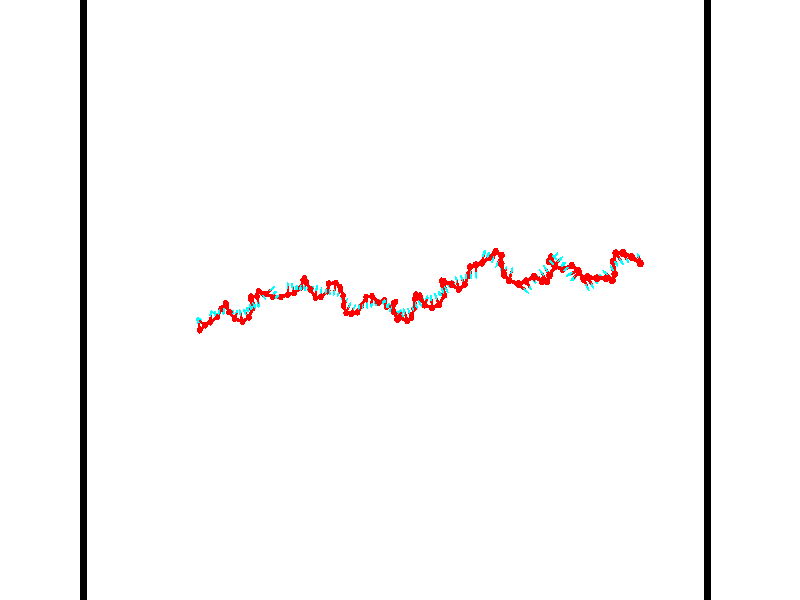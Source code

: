 // switches for output
#declare DRAW_BASES = 1; // possible values are 0, 1; only relevant for DNA ribbons
#declare DRAW_BASES_TYPE = 3; // possible values are 1, 2, 3; only relevant for DNA ribbons
#declare DRAW_FOG = 0; // set to 1 to enable fog

#include "colors.inc"

#include "transforms.inc"
background { rgb <1, 1, 1>}

#default {
   normal{
       ripples 0.25
       frequency 0.20
       turbulence 0.2
       lambda 5
   }
	finish {
		phong 0.1
		phong_size 40.
	}
}

// original window dimensions: 1024x640


// camera settings

camera {
	sky <-0, 1, 0>
	up <-0, 1, 0>
	right 1.6 * <0.99995, 0, 0.00999983>
	location <54.4867, 55, 106.329>
	look_at <55, 55, 55.0001>
	direction <0.513302, 0, -51.3289>
	angle 67.0682
}


# declare cpy_camera_pos = <54.4867, 55, 106.329>;
# if (DRAW_FOG = 1)
fog {
	fog_type 2
	up vnormalize(cpy_camera_pos)
	color rgbt<1,1,1,0.3>
	distance 1e-5
	fog_alt 3e-3
	fog_offset 88
}
# end


// LIGHTS

# declare lum = 6;
global_settings {
	ambient_light rgb lum * <0.05, 0.05, 0.05>
	max_trace_level 15
}# declare cpy_direct_light_amount = 0.25;
light_source
{	1000 * <-0.98995, -1, 1.00995>,
	rgb lum * cpy_direct_light_amount
	parallel
}

light_source
{	1000 * <0.98995, 1, -1.00995>,
	rgb lum * cpy_direct_light_amount
	parallel
}

// strand 0

// nucleotide -1

// particle -1
sphere {
	<36.477295, 52.658249, 50.178055> 0.250000
	pigment { color rgbt <1,0,0,0> }
	no_shadow
}
cylinder {
	<36.416618, 53.047291, 50.107597>,  <36.380215, 53.280716, 50.065323>, 0.100000
	pigment { color rgbt <1,0,0,0> }
	no_shadow
}
cylinder {
	<36.416618, 53.047291, 50.107597>,  <36.477295, 52.658249, 50.178055>, 0.100000
	pigment { color rgbt <1,0,0,0> }
	no_shadow
}

// particle -1
sphere {
	<36.416618, 53.047291, 50.107597> 0.100000
	pigment { color rgbt <1,0,0,0> }
	no_shadow
}
sphere {
	0, 1
	scale<0.080000,0.200000,0.300000>
	matrix <0.144756, 0.198145, 0.969425,
		0.977771, 0.121554, -0.170847,
		-0.151690, 0.972606, -0.176145,
		36.371113, 53.339073, 50.054752>
	pigment { color rgbt <0,1,1,0> }
	no_shadow
}
cylinder {
	<37.084122, 53.054848, 50.511185>,  <36.477295, 52.658249, 50.178055>, 0.130000
	pigment { color rgbt <1,0,0,0> }
	no_shadow
}

// nucleotide -1

// particle -1
sphere {
	<37.084122, 53.054848, 50.511185> 0.250000
	pigment { color rgbt <1,0,0,0> }
	no_shadow
}
cylinder {
	<36.751423, 53.271515, 50.462547>,  <36.551804, 53.401516, 50.433365>, 0.100000
	pigment { color rgbt <1,0,0,0> }
	no_shadow
}
cylinder {
	<36.751423, 53.271515, 50.462547>,  <37.084122, 53.054848, 50.511185>, 0.100000
	pigment { color rgbt <1,0,0,0> }
	no_shadow
}

// particle -1
sphere {
	<36.751423, 53.271515, 50.462547> 0.100000
	pigment { color rgbt <1,0,0,0> }
	no_shadow
}
sphere {
	0, 1
	scale<0.080000,0.200000,0.300000>
	matrix <-0.046300, 0.150584, 0.987512,
		0.553215, 0.826994, -0.100170,
		-0.831751, 0.541669, -0.121595,
		36.501896, 53.434017, 50.426067>
	pigment { color rgbt <0,1,1,0> }
	no_shadow
}
cylinder {
	<37.650005, 53.300541, 50.890854>,  <37.084122, 53.054848, 50.511185>, 0.130000
	pigment { color rgbt <1,0,0,0> }
	no_shadow
}

// nucleotide -1

// particle -1
sphere {
	<37.650005, 53.300541, 50.890854> 0.250000
	pigment { color rgbt <1,0,0,0> }
	no_shadow
}
cylinder {
	<37.726036, 53.681400, 50.986588>,  <37.771656, 53.909916, 51.044025>, 0.100000
	pigment { color rgbt <1,0,0,0> }
	no_shadow
}
cylinder {
	<37.726036, 53.681400, 50.986588>,  <37.650005, 53.300541, 50.890854>, 0.100000
	pigment { color rgbt <1,0,0,0> }
	no_shadow
}

// particle -1
sphere {
	<37.726036, 53.681400, 50.986588> 0.100000
	pigment { color rgbt <1,0,0,0> }
	no_shadow
}
sphere {
	0, 1
	scale<0.080000,0.200000,0.300000>
	matrix <0.927383, -0.254141, 0.274541,
		0.322228, 0.169767, -0.931315,
		0.190078, 0.952151, 0.239330,
		37.783058, 53.967045, 51.058388>
	pigment { color rgbt <0,1,1,0> }
	no_shadow
}
cylinder {
	<38.233475, 53.698776, 50.525330>,  <37.650005, 53.300541, 50.890854>, 0.130000
	pigment { color rgbt <1,0,0,0> }
	no_shadow
}

// nucleotide -1

// particle -1
sphere {
	<38.233475, 53.698776, 50.525330> 0.250000
	pigment { color rgbt <1,0,0,0> }
	no_shadow
}
cylinder {
	<38.201664, 53.855110, 50.892136>,  <38.182575, 53.948910, 51.112221>, 0.100000
	pigment { color rgbt <1,0,0,0> }
	no_shadow
}
cylinder {
	<38.201664, 53.855110, 50.892136>,  <38.233475, 53.698776, 50.525330>, 0.100000
	pigment { color rgbt <1,0,0,0> }
	no_shadow
}

// particle -1
sphere {
	<38.201664, 53.855110, 50.892136> 0.100000
	pigment { color rgbt <1,0,0,0> }
	no_shadow
}
sphere {
	0, 1
	scale<0.080000,0.200000,0.300000>
	matrix <0.974529, -0.163025, 0.154001,
		0.209686, 0.905908, -0.367916,
		-0.079531, 0.390836, 0.917018,
		38.177803, 53.972363, 51.167240>
	pigment { color rgbt <0,1,1,0> }
	no_shadow
}
cylinder {
	<38.519085, 54.330345, 50.390373>,  <38.233475, 53.698776, 50.525330>, 0.130000
	pigment { color rgbt <1,0,0,0> }
	no_shadow
}

// nucleotide -1

// particle -1
sphere {
	<38.519085, 54.330345, 50.390373> 0.250000
	pigment { color rgbt <1,0,0,0> }
	no_shadow
}
cylinder {
	<38.503826, 54.186371, 50.763252>,  <38.494671, 54.099987, 50.986980>, 0.100000
	pigment { color rgbt <1,0,0,0> }
	no_shadow
}
cylinder {
	<38.503826, 54.186371, 50.763252>,  <38.519085, 54.330345, 50.390373>, 0.100000
	pigment { color rgbt <1,0,0,0> }
	no_shadow
}

// particle -1
sphere {
	<38.503826, 54.186371, 50.763252> 0.100000
	pigment { color rgbt <1,0,0,0> }
	no_shadow
}
sphere {
	0, 1
	scale<0.080000,0.200000,0.300000>
	matrix <0.992755, -0.120024, -0.005721,
		0.113945, 0.925224, 0.361908,
		-0.038145, -0.359938, 0.932196,
		38.492382, 54.078388, 51.042912>
	pigment { color rgbt <0,1,1,0> }
	no_shadow
}
cylinder {
	<39.038280, 54.765465, 50.775768>,  <38.519085, 54.330345, 50.390373>, 0.130000
	pigment { color rgbt <1,0,0,0> }
	no_shadow
}

// nucleotide -1

// particle -1
sphere {
	<39.038280, 54.765465, 50.775768> 0.250000
	pigment { color rgbt <1,0,0,0> }
	no_shadow
}
cylinder {
	<38.985691, 54.400478, 50.930744>,  <38.954136, 54.181484, 51.023731>, 0.100000
	pigment { color rgbt <1,0,0,0> }
	no_shadow
}
cylinder {
	<38.985691, 54.400478, 50.930744>,  <39.038280, 54.765465, 50.775768>, 0.100000
	pigment { color rgbt <1,0,0,0> }
	no_shadow
}

// particle -1
sphere {
	<38.985691, 54.400478, 50.930744> 0.100000
	pigment { color rgbt <1,0,0,0> }
	no_shadow
}
sphere {
	0, 1
	scale<0.080000,0.200000,0.300000>
	matrix <0.989784, -0.099085, 0.102518,
		-0.055154, 0.396965, 0.916175,
		-0.131475, -0.912470, 0.387444,
		38.946247, 54.126736, 51.046978>
	pigment { color rgbt <0,1,1,0> }
	no_shadow
}
cylinder {
	<39.284954, 54.705566, 51.529285>,  <39.038280, 54.765465, 50.775768>, 0.130000
	pigment { color rgbt <1,0,0,0> }
	no_shadow
}

// nucleotide -1

// particle -1
sphere {
	<39.284954, 54.705566, 51.529285> 0.250000
	pigment { color rgbt <1,0,0,0> }
	no_shadow
}
cylinder {
	<39.322052, 54.398399, 51.275764>,  <39.344311, 54.214100, 51.123653>, 0.100000
	pigment { color rgbt <1,0,0,0> }
	no_shadow
}
cylinder {
	<39.322052, 54.398399, 51.275764>,  <39.284954, 54.705566, 51.529285>, 0.100000
	pigment { color rgbt <1,0,0,0> }
	no_shadow
}

// particle -1
sphere {
	<39.322052, 54.398399, 51.275764> 0.100000
	pigment { color rgbt <1,0,0,0> }
	no_shadow
}
sphere {
	0, 1
	scale<0.080000,0.200000,0.300000>
	matrix <0.990746, 0.007824, 0.135499,
		-0.099093, -0.640505, 0.761534,
		0.092746, -0.767914, -0.633803,
		39.349876, 54.168026, 51.085625>
	pigment { color rgbt <0,1,1,0> }
	no_shadow
}
cylinder {
	<39.646553, 54.087666, 51.841587>,  <39.284954, 54.705566, 51.529285>, 0.130000
	pigment { color rgbt <1,0,0,0> }
	no_shadow
}

// nucleotide -1

// particle -1
sphere {
	<39.646553, 54.087666, 51.841587> 0.250000
	pigment { color rgbt <1,0,0,0> }
	no_shadow
}
cylinder {
	<39.708752, 54.070724, 51.446815>,  <39.746071, 54.060558, 51.209953>, 0.100000
	pigment { color rgbt <1,0,0,0> }
	no_shadow
}
cylinder {
	<39.708752, 54.070724, 51.446815>,  <39.646553, 54.087666, 51.841587>, 0.100000
	pigment { color rgbt <1,0,0,0> }
	no_shadow
}

// particle -1
sphere {
	<39.708752, 54.070724, 51.446815> 0.100000
	pigment { color rgbt <1,0,0,0> }
	no_shadow
}
sphere {
	0, 1
	scale<0.080000,0.200000,0.300000>
	matrix <0.981950, -0.102287, 0.159099,
		-0.107689, -0.993853, 0.025686,
		0.155494, -0.042356, -0.986928,
		39.755402, 54.058018, 51.150738>
	pigment { color rgbt <0,1,1,0> }
	no_shadow
}
cylinder {
	<40.114693, 53.613548, 51.805073>,  <39.646553, 54.087666, 51.841587>, 0.130000
	pigment { color rgbt <1,0,0,0> }
	no_shadow
}

// nucleotide -1

// particle -1
sphere {
	<40.114693, 53.613548, 51.805073> 0.250000
	pigment { color rgbt <1,0,0,0> }
	no_shadow
}
cylinder {
	<40.151417, 53.848541, 51.483467>,  <40.173450, 53.989536, 51.290504>, 0.100000
	pigment { color rgbt <1,0,0,0> }
	no_shadow
}
cylinder {
	<40.151417, 53.848541, 51.483467>,  <40.114693, 53.613548, 51.805073>, 0.100000
	pigment { color rgbt <1,0,0,0> }
	no_shadow
}

// particle -1
sphere {
	<40.151417, 53.848541, 51.483467> 0.100000
	pigment { color rgbt <1,0,0,0> }
	no_shadow
}
sphere {
	0, 1
	scale<0.080000,0.200000,0.300000>
	matrix <0.991935, 0.016893, 0.125613,
		0.087378, -0.809060, -0.581194,
		0.091810, 0.587483, -0.804011,
		40.178959, 54.024788, 51.242264>
	pigment { color rgbt <0,1,1,0> }
	no_shadow
}
cylinder {
	<40.713120, 53.360481, 51.357906>,  <40.114693, 53.613548, 51.805073>, 0.130000
	pigment { color rgbt <1,0,0,0> }
	no_shadow
}

// nucleotide -1

// particle -1
sphere {
	<40.713120, 53.360481, 51.357906> 0.250000
	pigment { color rgbt <1,0,0,0> }
	no_shadow
}
cylinder {
	<40.623512, 53.746437, 51.412754>,  <40.569748, 53.978012, 51.445663>, 0.100000
	pigment { color rgbt <1,0,0,0> }
	no_shadow
}
cylinder {
	<40.623512, 53.746437, 51.412754>,  <40.713120, 53.360481, 51.357906>, 0.100000
	pigment { color rgbt <1,0,0,0> }
	no_shadow
}

// particle -1
sphere {
	<40.623512, 53.746437, 51.412754> 0.100000
	pigment { color rgbt <1,0,0,0> }
	no_shadow
}
sphere {
	0, 1
	scale<0.080000,0.200000,0.300000>
	matrix <0.959167, 0.193349, 0.206431,
		0.172672, 0.177762, -0.968806,
		-0.224013, 0.964892, 0.137118,
		40.556309, 54.035904, 51.453888>
	pigment { color rgbt <0,1,1,0> }
	no_shadow
}
cylinder {
	<41.223961, 53.655678, 50.995697>,  <40.713120, 53.360481, 51.357906>, 0.130000
	pigment { color rgbt <1,0,0,0> }
	no_shadow
}

// nucleotide -1

// particle -1
sphere {
	<41.223961, 53.655678, 50.995697> 0.250000
	pigment { color rgbt <1,0,0,0> }
	no_shadow
}
cylinder {
	<41.084854, 53.905434, 51.275467>,  <41.001389, 54.055286, 51.443329>, 0.100000
	pigment { color rgbt <1,0,0,0> }
	no_shadow
}
cylinder {
	<41.084854, 53.905434, 51.275467>,  <41.223961, 53.655678, 50.995697>, 0.100000
	pigment { color rgbt <1,0,0,0> }
	no_shadow
}

// particle -1
sphere {
	<41.084854, 53.905434, 51.275467> 0.100000
	pigment { color rgbt <1,0,0,0> }
	no_shadow
}
sphere {
	0, 1
	scale<0.080000,0.200000,0.300000>
	matrix <0.934089, 0.295048, 0.201056,
		-0.080826, 0.723245, -0.685846,
		-0.347771, 0.624390, 0.699423,
		40.980522, 54.092751, 51.485294>
	pigment { color rgbt <0,1,1,0> }
	no_shadow
}
cylinder {
	<41.540085, 54.360065, 50.917488>,  <41.223961, 53.655678, 50.995697>, 0.130000
	pigment { color rgbt <1,0,0,0> }
	no_shadow
}

// nucleotide -1

// particle -1
sphere {
	<41.540085, 54.360065, 50.917488> 0.250000
	pigment { color rgbt <1,0,0,0> }
	no_shadow
}
cylinder {
	<41.395199, 54.327759, 51.288925>,  <41.308270, 54.308372, 51.511787>, 0.100000
	pigment { color rgbt <1,0,0,0> }
	no_shadow
}
cylinder {
	<41.395199, 54.327759, 51.288925>,  <41.540085, 54.360065, 50.917488>, 0.100000
	pigment { color rgbt <1,0,0,0> }
	no_shadow
}

// particle -1
sphere {
	<41.395199, 54.327759, 51.288925> 0.100000
	pigment { color rgbt <1,0,0,0> }
	no_shadow
}
sphere {
	0, 1
	scale<0.080000,0.200000,0.300000>
	matrix <0.884540, 0.284362, 0.369765,
		-0.293921, 0.955308, -0.031556,
		-0.362213, -0.080769, 0.928589,
		41.286533, 54.303528, 51.567501>
	pigment { color rgbt <0,1,1,0> }
	no_shadow
}
cylinder {
	<41.496639, 55.038925, 51.291077>,  <41.540085, 54.360065, 50.917488>, 0.130000
	pigment { color rgbt <1,0,0,0> }
	no_shadow
}

// nucleotide -1

// particle -1
sphere {
	<41.496639, 55.038925, 51.291077> 0.250000
	pigment { color rgbt <1,0,0,0> }
	no_shadow
}
cylinder {
	<41.540928, 54.725880, 51.536110>,  <41.567501, 54.538052, 51.683128>, 0.100000
	pigment { color rgbt <1,0,0,0> }
	no_shadow
}
cylinder {
	<41.540928, 54.725880, 51.536110>,  <41.496639, 55.038925, 51.291077>, 0.100000
	pigment { color rgbt <1,0,0,0> }
	no_shadow
}

// particle -1
sphere {
	<41.540928, 54.725880, 51.536110> 0.100000
	pigment { color rgbt <1,0,0,0> }
	no_shadow
}
sphere {
	0, 1
	scale<0.080000,0.200000,0.300000>
	matrix <0.807928, 0.429830, 0.403112,
		-0.578787, 0.450288, 0.679887,
		0.110720, -0.782616, 0.612580,
		41.574142, 54.491096, 51.719883>
	pigment { color rgbt <0,1,1,0> }
	no_shadow
}
cylinder {
	<41.653469, 55.267273, 51.980701>,  <41.496639, 55.038925, 51.291077>, 0.130000
	pigment { color rgbt <1,0,0,0> }
	no_shadow
}

// nucleotide -1

// particle -1
sphere {
	<41.653469, 55.267273, 51.980701> 0.250000
	pigment { color rgbt <1,0,0,0> }
	no_shadow
}
cylinder {
	<41.801327, 54.902245, 51.910759>,  <41.890041, 54.683228, 51.868793>, 0.100000
	pigment { color rgbt <1,0,0,0> }
	no_shadow
}
cylinder {
	<41.801327, 54.902245, 51.910759>,  <41.653469, 55.267273, 51.980701>, 0.100000
	pigment { color rgbt <1,0,0,0> }
	no_shadow
}

// particle -1
sphere {
	<41.801327, 54.902245, 51.910759> 0.100000
	pigment { color rgbt <1,0,0,0> }
	no_shadow
}
sphere {
	0, 1
	scale<0.080000,0.200000,0.300000>
	matrix <0.877534, 0.281008, 0.388547,
		-0.305443, -0.297064, 0.904687,
		0.369647, -0.912572, -0.174852,
		41.912220, 54.628471, 51.858303>
	pigment { color rgbt <0,1,1,0> }
	no_shadow
}
cylinder {
	<42.255623, 55.271957, 52.329803>,  <41.653469, 55.267273, 51.980701>, 0.130000
	pigment { color rgbt <1,0,0,0> }
	no_shadow
}

// nucleotide -1

// particle -1
sphere {
	<42.255623, 55.271957, 52.329803> 0.250000
	pigment { color rgbt <1,0,0,0> }
	no_shadow
}
cylinder {
	<42.287628, 54.930901, 52.123268>,  <42.306831, 54.726265, 51.999348>, 0.100000
	pigment { color rgbt <1,0,0,0> }
	no_shadow
}
cylinder {
	<42.287628, 54.930901, 52.123268>,  <42.255623, 55.271957, 52.329803>, 0.100000
	pigment { color rgbt <1,0,0,0> }
	no_shadow
}

// particle -1
sphere {
	<42.287628, 54.930901, 52.123268> 0.100000
	pigment { color rgbt <1,0,0,0> }
	no_shadow
}
sphere {
	0, 1
	scale<0.080000,0.200000,0.300000>
	matrix <0.949388, -0.092660, 0.300128,
		-0.303744, -0.514214, 0.802074,
		0.080010, -0.852642, -0.516333,
		42.311630, 54.675110, 51.968369>
	pigment { color rgbt <0,1,1,0> }
	no_shadow
}
cylinder {
	<42.261120, 55.664253, 51.652554>,  <42.255623, 55.271957, 52.329803>, 0.130000
	pigment { color rgbt <1,0,0,0> }
	no_shadow
}

// nucleotide -1

// particle -1
sphere {
	<42.261120, 55.664253, 51.652554> 0.250000
	pigment { color rgbt <1,0,0,0> }
	no_shadow
}
cylinder {
	<42.476524, 55.410236, 51.431023>,  <42.605766, 55.257828, 51.298103>, 0.100000
	pigment { color rgbt <1,0,0,0> }
	no_shadow
}
cylinder {
	<42.476524, 55.410236, 51.431023>,  <42.261120, 55.664253, 51.652554>, 0.100000
	pigment { color rgbt <1,0,0,0> }
	no_shadow
}

// particle -1
sphere {
	<42.476524, 55.410236, 51.431023> 0.100000
	pigment { color rgbt <1,0,0,0> }
	no_shadow
}
sphere {
	0, 1
	scale<0.080000,0.200000,0.300000>
	matrix <-0.577789, -0.756709, 0.305862,
		-0.613321, 0.155284, -0.774419,
		0.538514, -0.635042, -0.553827,
		42.638077, 55.219723, 51.264874>
	pigment { color rgbt <0,1,1,0> }
	no_shadow
}
cylinder {
	<42.939888, 55.456657, 51.556057>,  <42.261120, 55.664253, 51.652554>, 0.130000
	pigment { color rgbt <1,0,0,0> }
	no_shadow
}

// nucleotide -1

// particle -1
sphere {
	<42.939888, 55.456657, 51.556057> 0.250000
	pigment { color rgbt <1,0,0,0> }
	no_shadow
}
cylinder {
	<43.254925, 55.680595, 51.659027>,  <43.443947, 55.814960, 51.720810>, 0.100000
	pigment { color rgbt <1,0,0,0> }
	no_shadow
}
cylinder {
	<43.254925, 55.680595, 51.659027>,  <42.939888, 55.456657, 51.556057>, 0.100000
	pigment { color rgbt <1,0,0,0> }
	no_shadow
}

// particle -1
sphere {
	<43.254925, 55.680595, 51.659027> 0.100000
	pigment { color rgbt <1,0,0,0> }
	no_shadow
}
sphere {
	0, 1
	scale<0.080000,0.200000,0.300000>
	matrix <0.537945, -0.828446, 0.155858,
		0.300523, 0.015730, -0.953645,
		0.787592, 0.559848, 0.257429,
		43.491203, 55.848549, 51.736256>
	pigment { color rgbt <0,1,1,0> }
	no_shadow
}
cylinder {
	<43.415562, 55.221378, 51.186207>,  <42.939888, 55.456657, 51.556057>, 0.130000
	pigment { color rgbt <1,0,0,0> }
	no_shadow
}

// nucleotide -1

// particle -1
sphere {
	<43.415562, 55.221378, 51.186207> 0.250000
	pigment { color rgbt <1,0,0,0> }
	no_shadow
}
cylinder {
	<43.590401, 55.399250, 51.498924>,  <43.695305, 55.505974, 51.686554>, 0.100000
	pigment { color rgbt <1,0,0,0> }
	no_shadow
}
cylinder {
	<43.590401, 55.399250, 51.498924>,  <43.415562, 55.221378, 51.186207>, 0.100000
	pigment { color rgbt <1,0,0,0> }
	no_shadow
}

// particle -1
sphere {
	<43.590401, 55.399250, 51.498924> 0.100000
	pigment { color rgbt <1,0,0,0> }
	no_shadow
}
sphere {
	0, 1
	scale<0.080000,0.200000,0.300000>
	matrix <0.549945, -0.819945, 0.158904,
		0.711691, 0.360489, -0.602946,
		0.437099, 0.444678, 0.781796,
		43.721531, 55.532654, 51.733463>
	pigment { color rgbt <0,1,1,0> }
	no_shadow
}
cylinder {
	<44.167274, 55.230572, 51.171432>,  <43.415562, 55.221378, 51.186207>, 0.130000
	pigment { color rgbt <1,0,0,0> }
	no_shadow
}

// nucleotide -1

// particle -1
sphere {
	<44.167274, 55.230572, 51.171432> 0.250000
	pigment { color rgbt <1,0,0,0> }
	no_shadow
}
cylinder {
	<44.041683, 55.238998, 51.551109>,  <43.966328, 55.244057, 51.778915>, 0.100000
	pigment { color rgbt <1,0,0,0> }
	no_shadow
}
cylinder {
	<44.041683, 55.238998, 51.551109>,  <44.167274, 55.230572, 51.171432>, 0.100000
	pigment { color rgbt <1,0,0,0> }
	no_shadow
}

// particle -1
sphere {
	<44.041683, 55.238998, 51.551109> 0.100000
	pigment { color rgbt <1,0,0,0> }
	no_shadow
}
sphere {
	0, 1
	scale<0.080000,0.200000,0.300000>
	matrix <0.674110, -0.699065, 0.238503,
		0.668575, 0.714748, 0.205289,
		-0.313980, 0.021070, 0.949196,
		43.947491, 55.245319, 51.835869>
	pigment { color rgbt <0,1,1,0> }
	no_shadow
}
cylinder {
	<44.686901, 55.404003, 50.621132>,  <44.167274, 55.230572, 51.171432>, 0.130000
	pigment { color rgbt <1,0,0,0> }
	no_shadow
}

// nucleotide -1

// particle -1
sphere {
	<44.686901, 55.404003, 50.621132> 0.250000
	pigment { color rgbt <1,0,0,0> }
	no_shadow
}
cylinder {
	<44.684086, 55.791412, 50.521606>,  <44.682396, 56.023857, 50.461891>, 0.100000
	pigment { color rgbt <1,0,0,0> }
	no_shadow
}
cylinder {
	<44.684086, 55.791412, 50.521606>,  <44.686901, 55.404003, 50.621132>, 0.100000
	pigment { color rgbt <1,0,0,0> }
	no_shadow
}

// particle -1
sphere {
	<44.684086, 55.791412, 50.521606> 0.100000
	pigment { color rgbt <1,0,0,0> }
	no_shadow
}
sphere {
	0, 1
	scale<0.080000,0.200000,0.300000>
	matrix <0.985910, 0.048306, 0.160152,
		0.167131, -0.244177, -0.955220,
		-0.007038, 0.968527, -0.248810,
		44.681976, 56.081970, 50.446964>
	pigment { color rgbt <0,1,1,0> }
	no_shadow
}
cylinder {
	<45.191746, 55.532261, 50.054306>,  <44.686901, 55.404003, 50.621132>, 0.130000
	pigment { color rgbt <1,0,0,0> }
	no_shadow
}

// nucleotide -1

// particle -1
sphere {
	<45.191746, 55.532261, 50.054306> 0.250000
	pigment { color rgbt <1,0,0,0> }
	no_shadow
}
cylinder {
	<45.147530, 55.826881, 50.321220>,  <45.121002, 56.003654, 50.481369>, 0.100000
	pigment { color rgbt <1,0,0,0> }
	no_shadow
}
cylinder {
	<45.147530, 55.826881, 50.321220>,  <45.191746, 55.532261, 50.054306>, 0.100000
	pigment { color rgbt <1,0,0,0> }
	no_shadow
}

// particle -1
sphere {
	<45.147530, 55.826881, 50.321220> 0.100000
	pigment { color rgbt <1,0,0,0> }
	no_shadow
}
sphere {
	0, 1
	scale<0.080000,0.200000,0.300000>
	matrix <0.984134, -0.012644, 0.176978,
		0.138791, 0.676259, -0.723471,
		-0.110536, 0.736555, 0.667284,
		45.114368, 56.047848, 50.521404>
	pigment { color rgbt <0,1,1,0> }
	no_shadow
}
cylinder {
	<45.832088, 55.953098, 50.041710>,  <45.191746, 55.532261, 50.054306>, 0.130000
	pigment { color rgbt <1,0,0,0> }
	no_shadow
}

// nucleotide -1

// particle -1
sphere {
	<45.832088, 55.953098, 50.041710> 0.250000
	pigment { color rgbt <1,0,0,0> }
	no_shadow
}
cylinder {
	<45.662209, 55.939949, 50.403603>,  <45.560280, 55.932060, 50.620739>, 0.100000
	pigment { color rgbt <1,0,0,0> }
	no_shadow
}
cylinder {
	<45.662209, 55.939949, 50.403603>,  <45.832088, 55.953098, 50.041710>, 0.100000
	pigment { color rgbt <1,0,0,0> }
	no_shadow
}

// particle -1
sphere {
	<45.662209, 55.939949, 50.403603> 0.100000
	pigment { color rgbt <1,0,0,0> }
	no_shadow
}
sphere {
	0, 1
	scale<0.080000,0.200000,0.300000>
	matrix <0.904782, -0.050286, 0.422895,
		0.031592, 0.998194, 0.051102,
		-0.424701, -0.032876, 0.904736,
		45.534798, 55.930084, 50.675022>
	pigment { color rgbt <0,1,1,0> }
	no_shadow
}
cylinder {
	<46.070885, 56.523193, 50.354706>,  <45.832088, 55.953098, 50.041710>, 0.130000
	pigment { color rgbt <1,0,0,0> }
	no_shadow
}

// nucleotide -1

// particle -1
sphere {
	<46.070885, 56.523193, 50.354706> 0.250000
	pigment { color rgbt <1,0,0,0> }
	no_shadow
}
cylinder {
	<45.985771, 56.187866, 50.555481>,  <45.934704, 55.986671, 50.675945>, 0.100000
	pigment { color rgbt <1,0,0,0> }
	no_shadow
}
cylinder {
	<45.985771, 56.187866, 50.555481>,  <46.070885, 56.523193, 50.354706>, 0.100000
	pigment { color rgbt <1,0,0,0> }
	no_shadow
}

// particle -1
sphere {
	<45.985771, 56.187866, 50.555481> 0.100000
	pigment { color rgbt <1,0,0,0> }
	no_shadow
}
sphere {
	0, 1
	scale<0.080000,0.200000,0.300000>
	matrix <0.919633, 0.001744, 0.392775,
		-0.330146, 0.545178, 0.770574,
		-0.212788, -0.838319, 0.501939,
		45.921936, 55.936371, 50.706062>
	pigment { color rgbt <0,1,1,0> }
	no_shadow
}
cylinder {
	<46.294292, 56.654686, 50.994747>,  <46.070885, 56.523193, 50.354706>, 0.130000
	pigment { color rgbt <1,0,0,0> }
	no_shadow
}

// nucleotide -1

// particle -1
sphere {
	<46.294292, 56.654686, 50.994747> 0.250000
	pigment { color rgbt <1,0,0,0> }
	no_shadow
}
cylinder {
	<46.308289, 56.255703, 50.969913>,  <46.316689, 56.016312, 50.955013>, 0.100000
	pigment { color rgbt <1,0,0,0> }
	no_shadow
}
cylinder {
	<46.308289, 56.255703, 50.969913>,  <46.294292, 56.654686, 50.994747>, 0.100000
	pigment { color rgbt <1,0,0,0> }
	no_shadow
}

// particle -1
sphere {
	<46.308289, 56.255703, 50.969913> 0.100000
	pigment { color rgbt <1,0,0,0> }
	no_shadow
}
sphere {
	0, 1
	scale<0.080000,0.200000,0.300000>
	matrix <0.918775, 0.007665, 0.394706,
		-0.393227, -0.070856, 0.916707,
		0.034994, -0.997457, -0.062087,
		46.318787, 55.956467, 50.951286>
	pigment { color rgbt <0,1,1,0> }
	no_shadow
}
cylinder {
	<46.534679, 56.405994, 51.657433>,  <46.294292, 56.654686, 50.994747>, 0.130000
	pigment { color rgbt <1,0,0,0> }
	no_shadow
}

// nucleotide -1

// particle -1
sphere {
	<46.534679, 56.405994, 51.657433> 0.250000
	pigment { color rgbt <1,0,0,0> }
	no_shadow
}
cylinder {
	<46.604977, 56.127045, 51.379501>,  <46.647156, 55.959675, 51.212742>, 0.100000
	pigment { color rgbt <1,0,0,0> }
	no_shadow
}
cylinder {
	<46.604977, 56.127045, 51.379501>,  <46.534679, 56.405994, 51.657433>, 0.100000
	pigment { color rgbt <1,0,0,0> }
	no_shadow
}

// particle -1
sphere {
	<46.604977, 56.127045, 51.379501> 0.100000
	pigment { color rgbt <1,0,0,0> }
	no_shadow
}
sphere {
	0, 1
	scale<0.080000,0.200000,0.300000>
	matrix <0.925686, -0.123115, 0.357697,
		-0.334992, -0.706054, 0.623913,
		0.175741, -0.697374, -0.694827,
		46.657700, 55.917831, 51.171055>
	pigment { color rgbt <0,1,1,0> }
	no_shadow
}
cylinder {
	<46.955589, 55.790886, 51.927036>,  <46.534679, 56.405994, 51.657433>, 0.130000
	pigment { color rgbt <1,0,0,0> }
	no_shadow
}

// nucleotide -1

// particle -1
sphere {
	<46.955589, 55.790886, 51.927036> 0.250000
	pigment { color rgbt <1,0,0,0> }
	no_shadow
}
cylinder {
	<47.030460, 55.847210, 51.538162>,  <47.075382, 55.881004, 51.304840>, 0.100000
	pigment { color rgbt <1,0,0,0> }
	no_shadow
}
cylinder {
	<47.030460, 55.847210, 51.538162>,  <46.955589, 55.790886, 51.927036>, 0.100000
	pigment { color rgbt <1,0,0,0> }
	no_shadow
}

// particle -1
sphere {
	<47.030460, 55.847210, 51.538162> 0.100000
	pigment { color rgbt <1,0,0,0> }
	no_shadow
}
sphere {
	0, 1
	scale<0.080000,0.200000,0.300000>
	matrix <0.982155, -0.008365, 0.187885,
		0.018324, -0.990002, -0.139861,
		0.187177, 0.140808, -0.972182,
		47.086613, 55.889454, 51.246506>
	pigment { color rgbt <0,1,1,0> }
	no_shadow
}
cylinder {
	<47.349449, 55.178051, 51.500389>,  <46.955589, 55.790886, 51.927036>, 0.130000
	pigment { color rgbt <1,0,0,0> }
	no_shadow
}

// nucleotide -1

// particle -1
sphere {
	<47.349449, 55.178051, 51.500389> 0.250000
	pigment { color rgbt <1,0,0,0> }
	no_shadow
}
cylinder {
	<47.405167, 55.567806, 51.429768>,  <47.438599, 55.801659, 51.387394>, 0.100000
	pigment { color rgbt <1,0,0,0> }
	no_shadow
}
cylinder {
	<47.405167, 55.567806, 51.429768>,  <47.349449, 55.178051, 51.500389>, 0.100000
	pigment { color rgbt <1,0,0,0> }
	no_shadow
}

// particle -1
sphere {
	<47.405167, 55.567806, 51.429768> 0.100000
	pigment { color rgbt <1,0,0,0> }
	no_shadow
}
sphere {
	0, 1
	scale<0.080000,0.200000,0.300000>
	matrix <0.978216, -0.107684, 0.177477,
		0.153919, -0.197427, -0.968159,
		0.139294, 0.974385, -0.176552,
		47.446957, 55.860123, 51.376801>
	pigment { color rgbt <0,1,1,0> }
	no_shadow
}
cylinder {
	<47.777779, 55.220787, 50.930611>,  <47.349449, 55.178051, 51.500389>, 0.130000
	pigment { color rgbt <1,0,0,0> }
	no_shadow
}

// nucleotide -1

// particle -1
sphere {
	<47.777779, 55.220787, 50.930611> 0.250000
	pigment { color rgbt <1,0,0,0> }
	no_shadow
}
cylinder {
	<47.830620, 55.497353, 51.214722>,  <47.862324, 55.663292, 51.385189>, 0.100000
	pigment { color rgbt <1,0,0,0> }
	no_shadow
}
cylinder {
	<47.830620, 55.497353, 51.214722>,  <47.777779, 55.220787, 50.930611>, 0.100000
	pigment { color rgbt <1,0,0,0> }
	no_shadow
}

// particle -1
sphere {
	<47.830620, 55.497353, 51.214722> 0.100000
	pigment { color rgbt <1,0,0,0> }
	no_shadow
}
sphere {
	0, 1
	scale<0.080000,0.200000,0.300000>
	matrix <0.970064, -0.237487, 0.050759,
		0.203777, 0.682310, -0.702089,
		0.132103, 0.691414, 0.710278,
		47.870251, 55.704777, 51.427807>
	pigment { color rgbt <0,1,1,0> }
	no_shadow
}
cylinder {
	<48.379379, 55.661243, 50.781040>,  <47.777779, 55.220787, 50.930611>, 0.130000
	pigment { color rgbt <1,0,0,0> }
	no_shadow
}

// nucleotide -1

// particle -1
sphere {
	<48.379379, 55.661243, 50.781040> 0.250000
	pigment { color rgbt <1,0,0,0> }
	no_shadow
}
cylinder {
	<48.332268, 55.661156, 51.178257>,  <48.304001, 55.661102, 51.416588>, 0.100000
	pigment { color rgbt <1,0,0,0> }
	no_shadow
}
cylinder {
	<48.332268, 55.661156, 51.178257>,  <48.379379, 55.661243, 50.781040>, 0.100000
	pigment { color rgbt <1,0,0,0> }
	no_shadow
}

// particle -1
sphere {
	<48.332268, 55.661156, 51.178257> 0.100000
	pigment { color rgbt <1,0,0,0> }
	no_shadow
}
sphere {
	0, 1
	scale<0.080000,0.200000,0.300000>
	matrix <0.971581, -0.206790, 0.115191,
		0.205326, 0.978385, 0.024565,
		-0.117780, -0.000215, 0.993040,
		48.296932, 55.661091, 51.476170>
	pigment { color rgbt <0,1,1,0> }
	no_shadow
}
cylinder {
	<48.534500, 56.252895, 51.263432>,  <48.379379, 55.661243, 50.781040>, 0.130000
	pigment { color rgbt <1,0,0,0> }
	no_shadow
}

// nucleotide -1

// particle -1
sphere {
	<48.534500, 56.252895, 51.263432> 0.250000
	pigment { color rgbt <1,0,0,0> }
	no_shadow
}
cylinder {
	<48.596737, 55.884293, 51.405762>,  <48.634079, 55.663132, 51.491158>, 0.100000
	pigment { color rgbt <1,0,0,0> }
	no_shadow
}
cylinder {
	<48.596737, 55.884293, 51.405762>,  <48.534500, 56.252895, 51.263432>, 0.100000
	pigment { color rgbt <1,0,0,0> }
	no_shadow
}

// particle -1
sphere {
	<48.596737, 55.884293, 51.405762> 0.100000
	pigment { color rgbt <1,0,0,0> }
	no_shadow
}
sphere {
	0, 1
	scale<0.080000,0.200000,0.300000>
	matrix <0.983872, 0.176748, 0.027513,
		-0.088244, 0.345804, 0.934148,
		0.155595, -0.921510, 0.355824,
		48.643414, 55.607841, 51.512508>
	pigment { color rgbt <0,1,1,0> }
	no_shadow
}
cylinder {
	<49.230724, 56.289577, 51.682602>,  <48.534500, 56.252895, 51.263432>, 0.130000
	pigment { color rgbt <1,0,0,0> }
	no_shadow
}

// nucleotide -1

// particle -1
sphere {
	<49.230724, 56.289577, 51.682602> 0.250000
	pigment { color rgbt <1,0,0,0> }
	no_shadow
}
cylinder {
	<49.148163, 55.899117, 51.655689>,  <49.098625, 55.664841, 51.639542>, 0.100000
	pigment { color rgbt <1,0,0,0> }
	no_shadow
}
cylinder {
	<49.148163, 55.899117, 51.655689>,  <49.230724, 56.289577, 51.682602>, 0.100000
	pigment { color rgbt <1,0,0,0> }
	no_shadow
}

// particle -1
sphere {
	<49.148163, 55.899117, 51.655689> 0.100000
	pigment { color rgbt <1,0,0,0> }
	no_shadow
}
sphere {
	0, 1
	scale<0.080000,0.200000,0.300000>
	matrix <0.977905, -0.203462, -0.048014,
		0.033179, -0.075709, 0.996578,
		-0.206401, -0.976151, -0.067286,
		49.086243, 55.606270, 51.635502>
	pigment { color rgbt <0,1,1,0> }
	no_shadow
}
cylinder {
	<49.658760, 55.942474, 52.071911>,  <49.230724, 56.289577, 51.682602>, 0.130000
	pigment { color rgbt <1,0,0,0> }
	no_shadow
}

// nucleotide -1

// particle -1
sphere {
	<49.658760, 55.942474, 52.071911> 0.250000
	pigment { color rgbt <1,0,0,0> }
	no_shadow
}
cylinder {
	<49.542179, 55.680183, 51.793320>,  <49.472233, 55.522808, 51.626163>, 0.100000
	pigment { color rgbt <1,0,0,0> }
	no_shadow
}
cylinder {
	<49.542179, 55.680183, 51.793320>,  <49.658760, 55.942474, 52.071911>, 0.100000
	pigment { color rgbt <1,0,0,0> }
	no_shadow
}

// particle -1
sphere {
	<49.542179, 55.680183, 51.793320> 0.100000
	pigment { color rgbt <1,0,0,0> }
	no_shadow
}
sphere {
	0, 1
	scale<0.080000,0.200000,0.300000>
	matrix <0.956538, -0.192517, -0.219024,
		0.009534, -0.730044, 0.683334,
		-0.291451, -0.655723, -0.696480,
		49.454742, 55.483467, 51.584377>
	pigment { color rgbt <0,1,1,0> }
	no_shadow
}
cylinder {
	<49.937290, 55.323372, 52.238979>,  <49.658760, 55.942474, 52.071911>, 0.130000
	pigment { color rgbt <1,0,0,0> }
	no_shadow
}

// nucleotide -1

// particle -1
sphere {
	<49.937290, 55.323372, 52.238979> 0.250000
	pigment { color rgbt <1,0,0,0> }
	no_shadow
}
cylinder {
	<49.837318, 55.255817, 51.857613>,  <49.777336, 55.215282, 51.628792>, 0.100000
	pigment { color rgbt <1,0,0,0> }
	no_shadow
}
cylinder {
	<49.837318, 55.255817, 51.857613>,  <49.937290, 55.323372, 52.238979>, 0.100000
	pigment { color rgbt <1,0,0,0> }
	no_shadow
}

// particle -1
sphere {
	<49.837318, 55.255817, 51.857613> 0.100000
	pigment { color rgbt <1,0,0,0> }
	no_shadow
}
sphere {
	0, 1
	scale<0.080000,0.200000,0.300000>
	matrix <0.891717, -0.423870, -0.158671,
		-0.377329, -0.889838, 0.256538,
		-0.249930, -0.168888, -0.953421,
		49.762341, 55.205151, 51.571587>
	pigment { color rgbt <0,1,1,0> }
	no_shadow
}
cylinder {
	<49.973091, 54.583542, 52.182358>,  <49.937290, 55.323372, 52.238979>, 0.130000
	pigment { color rgbt <1,0,0,0> }
	no_shadow
}

// nucleotide -1

// particle -1
sphere {
	<49.973091, 54.583542, 52.182358> 0.250000
	pigment { color rgbt <1,0,0,0> }
	no_shadow
}
cylinder {
	<50.074226, 54.778976, 51.848328>,  <50.134907, 54.896236, 51.647907>, 0.100000
	pigment { color rgbt <1,0,0,0> }
	no_shadow
}
cylinder {
	<50.074226, 54.778976, 51.848328>,  <49.973091, 54.583542, 52.182358>, 0.100000
	pigment { color rgbt <1,0,0,0> }
	no_shadow
}

// particle -1
sphere {
	<50.074226, 54.778976, 51.848328> 0.100000
	pigment { color rgbt <1,0,0,0> }
	no_shadow
}
sphere {
	0, 1
	scale<0.080000,0.200000,0.300000>
	matrix <0.762987, -0.631419, -0.138423,
		-0.594916, -0.602156, -0.532432,
		0.252836, 0.488589, -0.835078,
		50.150078, 54.925552, 51.597805>
	pigment { color rgbt <0,1,1,0> }
	no_shadow
}
cylinder {
	<50.161026, 54.025730, 51.799641>,  <49.973091, 54.583542, 52.182358>, 0.130000
	pigment { color rgbt <1,0,0,0> }
	no_shadow
}

// nucleotide -1

// particle -1
sphere {
	<50.161026, 54.025730, 51.799641> 0.250000
	pigment { color rgbt <1,0,0,0> }
	no_shadow
}
cylinder {
	<50.332790, 54.355293, 51.651711>,  <50.435848, 54.553032, 51.562950>, 0.100000
	pigment { color rgbt <1,0,0,0> }
	no_shadow
}
cylinder {
	<50.332790, 54.355293, 51.651711>,  <50.161026, 54.025730, 51.799641>, 0.100000
	pigment { color rgbt <1,0,0,0> }
	no_shadow
}

// particle -1
sphere {
	<50.332790, 54.355293, 51.651711> 0.100000
	pigment { color rgbt <1,0,0,0> }
	no_shadow
}
sphere {
	0, 1
	scale<0.080000,0.200000,0.300000>
	matrix <0.833475, -0.519232, -0.188991,
		-0.347739, -0.227089, -0.909675,
		0.429415, 0.823911, -0.369830,
		50.461617, 54.602467, 51.540760>
	pigment { color rgbt <0,1,1,0> }
	no_shadow
}
cylinder {
	<50.566360, 53.929745, 51.167641>,  <50.161026, 54.025730, 51.799641>, 0.130000
	pigment { color rgbt <1,0,0,0> }
	no_shadow
}

// nucleotide -1

// particle -1
sphere {
	<50.566360, 53.929745, 51.167641> 0.250000
	pigment { color rgbt <1,0,0,0> }
	no_shadow
}
cylinder {
	<50.757786, 54.247780, 51.316673>,  <50.872643, 54.438602, 51.406094>, 0.100000
	pigment { color rgbt <1,0,0,0> }
	no_shadow
}
cylinder {
	<50.757786, 54.247780, 51.316673>,  <50.566360, 53.929745, 51.167641>, 0.100000
	pigment { color rgbt <1,0,0,0> }
	no_shadow
}

// particle -1
sphere {
	<50.757786, 54.247780, 51.316673> 0.100000
	pigment { color rgbt <1,0,0,0> }
	no_shadow
}
sphere {
	0, 1
	scale<0.080000,0.200000,0.300000>
	matrix <0.877595, -0.446824, -0.173711,
		0.028361, 0.410105, -0.911597,
		0.478564, 0.795086, 0.372578,
		50.901356, 54.486305, 51.428448>
	pigment { color rgbt <0,1,1,0> }
	no_shadow
}
cylinder {
	<51.154655, 54.055424, 50.782890>,  <50.566360, 53.929745, 51.167641>, 0.130000
	pigment { color rgbt <1,0,0,0> }
	no_shadow
}

// nucleotide -1

// particle -1
sphere {
	<51.154655, 54.055424, 50.782890> 0.250000
	pigment { color rgbt <1,0,0,0> }
	no_shadow
}
cylinder {
	<51.229240, 54.290371, 51.097908>,  <51.273991, 54.431339, 51.286919>, 0.100000
	pigment { color rgbt <1,0,0,0> }
	no_shadow
}
cylinder {
	<51.229240, 54.290371, 51.097908>,  <51.154655, 54.055424, 50.782890>, 0.100000
	pigment { color rgbt <1,0,0,0> }
	no_shadow
}

// particle -1
sphere {
	<51.229240, 54.290371, 51.097908> 0.100000
	pigment { color rgbt <1,0,0,0> }
	no_shadow
}
sphere {
	0, 1
	scale<0.080000,0.200000,0.300000>
	matrix <0.958557, 0.066988, -0.276914,
		-0.215406, 0.806543, -0.550534,
		0.186464, 0.587367, 0.787547,
		51.285179, 54.466579, 51.334171>
	pigment { color rgbt <0,1,1,0> }
	no_shadow
}
cylinder {
	<51.504131, 54.572144, 50.451073>,  <51.154655, 54.055424, 50.782890>, 0.130000
	pigment { color rgbt <1,0,0,0> }
	no_shadow
}

// nucleotide -1

// particle -1
sphere {
	<51.504131, 54.572144, 50.451073> 0.250000
	pigment { color rgbt <1,0,0,0> }
	no_shadow
}
cylinder {
	<51.569580, 54.543690, 50.844654>,  <51.608849, 54.526619, 51.080803>, 0.100000
	pigment { color rgbt <1,0,0,0> }
	no_shadow
}
cylinder {
	<51.569580, 54.543690, 50.844654>,  <51.504131, 54.572144, 50.451073>, 0.100000
	pigment { color rgbt <1,0,0,0> }
	no_shadow
}

// particle -1
sphere {
	<51.569580, 54.543690, 50.844654> 0.100000
	pigment { color rgbt <1,0,0,0> }
	no_shadow
}
sphere {
	0, 1
	scale<0.080000,0.200000,0.300000>
	matrix <0.985926, -0.022888, -0.165609,
		0.034302, 0.997204, 0.066390,
		0.163627, -0.071136, 0.983954,
		51.618668, 54.522350, 51.139839>
	pigment { color rgbt <0,1,1,0> }
	no_shadow
}
cylinder {
	<51.915901, 55.234882, 50.820675>,  <51.504131, 54.572144, 50.451073>, 0.130000
	pigment { color rgbt <1,0,0,0> }
	no_shadow
}

// nucleotide -1

// particle -1
sphere {
	<51.915901, 55.234882, 50.820675> 0.250000
	pigment { color rgbt <1,0,0,0> }
	no_shadow
}
cylinder {
	<51.977016, 54.874428, 50.982964>,  <52.013687, 54.658157, 51.080338>, 0.100000
	pigment { color rgbt <1,0,0,0> }
	no_shadow
}
cylinder {
	<51.977016, 54.874428, 50.982964>,  <51.915901, 55.234882, 50.820675>, 0.100000
	pigment { color rgbt <1,0,0,0> }
	no_shadow
}

// particle -1
sphere {
	<51.977016, 54.874428, 50.982964> 0.100000
	pigment { color rgbt <1,0,0,0> }
	no_shadow
}
sphere {
	0, 1
	scale<0.080000,0.200000,0.300000>
	matrix <0.921803, -0.018055, -0.387237,
		0.356278, 0.433164, 0.827910,
		0.152789, -0.901134, 0.405725,
		52.022854, 54.604088, 51.104683>
	pigment { color rgbt <0,1,1,0> }
	no_shadow
}
cylinder {
	<52.488789, 55.286613, 51.341412>,  <51.915901, 55.234882, 50.820675>, 0.130000
	pigment { color rgbt <1,0,0,0> }
	no_shadow
}

// nucleotide -1

// particle -1
sphere {
	<52.488789, 55.286613, 51.341412> 0.250000
	pigment { color rgbt <1,0,0,0> }
	no_shadow
}
cylinder {
	<52.447079, 54.937950, 51.149857>,  <52.422054, 54.728752, 51.034924>, 0.100000
	pigment { color rgbt <1,0,0,0> }
	no_shadow
}
cylinder {
	<52.447079, 54.937950, 51.149857>,  <52.488789, 55.286613, 51.341412>, 0.100000
	pigment { color rgbt <1,0,0,0> }
	no_shadow
}

// particle -1
sphere {
	<52.447079, 54.937950, 51.149857> 0.100000
	pigment { color rgbt <1,0,0,0> }
	no_shadow
}
sphere {
	0, 1
	scale<0.080000,0.200000,0.300000>
	matrix <0.882136, 0.141312, -0.449297,
		0.459307, -0.469292, 0.754189,
		-0.104275, -0.871662, -0.478885,
		52.415794, 54.676453, 51.006191>
	pigment { color rgbt <0,1,1,0> }
	no_shadow
}
cylinder {
	<53.123383, 54.791584, 51.523773>,  <52.488789, 55.286613, 51.341412>, 0.130000
	pigment { color rgbt <1,0,0,0> }
	no_shadow
}

// nucleotide -1

// particle -1
sphere {
	<53.123383, 54.791584, 51.523773> 0.250000
	pigment { color rgbt <1,0,0,0> }
	no_shadow
}
cylinder {
	<52.947689, 54.766846, 51.165276>,  <52.842274, 54.752003, 50.950176>, 0.100000
	pigment { color rgbt <1,0,0,0> }
	no_shadow
}
cylinder {
	<52.947689, 54.766846, 51.165276>,  <53.123383, 54.791584, 51.523773>, 0.100000
	pigment { color rgbt <1,0,0,0> }
	no_shadow
}

// particle -1
sphere {
	<52.947689, 54.766846, 51.165276> 0.100000
	pigment { color rgbt <1,0,0,0> }
	no_shadow
}
sphere {
	0, 1
	scale<0.080000,0.200000,0.300000>
	matrix <0.857242, 0.269556, -0.438721,
		0.268715, -0.960998, -0.065391,
		-0.439236, -0.061835, -0.896240,
		52.815918, 54.748295, 50.896404>
	pigment { color rgbt <0,1,1,0> }
	no_shadow
}
cylinder {
	<53.595043, 54.978260, 51.082596>,  <53.123383, 54.791584, 51.523773>, 0.130000
	pigment { color rgbt <1,0,0,0> }
	no_shadow
}

// nucleotide -1

// particle -1
sphere {
	<53.595043, 54.978260, 51.082596> 0.250000
	pigment { color rgbt <1,0,0,0> }
	no_shadow
}
cylinder {
	<53.308060, 54.941628, 50.806374>,  <53.135868, 54.919647, 50.640640>, 0.100000
	pigment { color rgbt <1,0,0,0> }
	no_shadow
}
cylinder {
	<53.308060, 54.941628, 50.806374>,  <53.595043, 54.978260, 51.082596>, 0.100000
	pigment { color rgbt <1,0,0,0> }
	no_shadow
}

// particle -1
sphere {
	<53.308060, 54.941628, 50.806374> 0.100000
	pigment { color rgbt <1,0,0,0> }
	no_shadow
}
sphere {
	0, 1
	scale<0.080000,0.200000,0.300000>
	matrix <0.563002, 0.507547, -0.652246,
		0.410221, -0.856743, -0.312584,
		-0.717459, -0.091579, -0.690555,
		53.092823, 54.914154, 50.599209>
	pigment { color rgbt <0,1,1,0> }
	no_shadow
}
cylinder {
	<53.802826, 54.488209, 51.632111>,  <53.595043, 54.978260, 51.082596>, 0.130000
	pigment { color rgbt <1,0,0,0> }
	no_shadow
}

// nucleotide -1

// particle -1
sphere {
	<53.802826, 54.488209, 51.632111> 0.250000
	pigment { color rgbt <1,0,0,0> }
	no_shadow
}
cylinder {
	<53.696945, 54.694439, 51.958084>,  <53.633419, 54.818176, 52.153667>, 0.100000
	pigment { color rgbt <1,0,0,0> }
	no_shadow
}
cylinder {
	<53.696945, 54.694439, 51.958084>,  <53.802826, 54.488209, 51.632111>, 0.100000
	pigment { color rgbt <1,0,0,0> }
	no_shadow
}

// particle -1
sphere {
	<53.696945, 54.694439, 51.958084> 0.100000
	pigment { color rgbt <1,0,0,0> }
	no_shadow
}
sphere {
	0, 1
	scale<0.080000,0.200000,0.300000>
	matrix <0.532648, -0.626297, 0.569244,
		0.803878, 0.584751, -0.108840,
		-0.264700, 0.515576, 0.814933,
		53.617535, 54.849113, 52.202564>
	pigment { color rgbt <0,1,1,0> }
	no_shadow
}
cylinder {
	<54.438179, 54.606617, 51.806988>,  <53.802826, 54.488209, 51.632111>, 0.130000
	pigment { color rgbt <1,0,0,0> }
	no_shadow
}

// nucleotide -1

// particle -1
sphere {
	<54.438179, 54.606617, 51.806988> 0.250000
	pigment { color rgbt <1,0,0,0> }
	no_shadow
}
cylinder {
	<54.171158, 54.597031, 52.104660>,  <54.010944, 54.591278, 52.283264>, 0.100000
	pigment { color rgbt <1,0,0,0> }
	no_shadow
}
cylinder {
	<54.171158, 54.597031, 52.104660>,  <54.438179, 54.606617, 51.806988>, 0.100000
	pigment { color rgbt <1,0,0,0> }
	no_shadow
}

// particle -1
sphere {
	<54.171158, 54.597031, 52.104660> 0.100000
	pigment { color rgbt <1,0,0,0> }
	no_shadow
}
sphere {
	0, 1
	scale<0.080000,0.200000,0.300000>
	matrix <0.642582, -0.523437, 0.559555,
		0.376121, 0.851727, 0.364820,
		-0.667549, -0.023966, 0.744180,
		53.970894, 54.589840, 52.327915>
	pigment { color rgbt <0,1,1,0> }
	no_shadow
}
cylinder {
	<54.632229, 54.858547, 52.353249>,  <54.438179, 54.606617, 51.806988>, 0.130000
	pigment { color rgbt <1,0,0,0> }
	no_shadow
}

// nucleotide -1

// particle -1
sphere {
	<54.632229, 54.858547, 52.353249> 0.250000
	pigment { color rgbt <1,0,0,0> }
	no_shadow
}
cylinder {
	<54.396622, 54.552624, 52.457649>,  <54.255257, 54.369068, 52.520290>, 0.100000
	pigment { color rgbt <1,0,0,0> }
	no_shadow
}
cylinder {
	<54.396622, 54.552624, 52.457649>,  <54.632229, 54.858547, 52.353249>, 0.100000
	pigment { color rgbt <1,0,0,0> }
	no_shadow
}

// particle -1
sphere {
	<54.396622, 54.552624, 52.457649> 0.100000
	pigment { color rgbt <1,0,0,0> }
	no_shadow
}
sphere {
	0, 1
	scale<0.080000,0.200000,0.300000>
	matrix <0.793898, -0.487320, 0.363655,
		-0.150934, 0.421411, 0.894221,
		-0.589020, -0.764809, 0.261005,
		54.219917, 54.323181, 52.535950>
	pigment { color rgbt <0,1,1,0> }
	no_shadow
}
cylinder {
	<54.467655, 54.742554, 53.179840>,  <54.632229, 54.858547, 52.353249>, 0.130000
	pigment { color rgbt <1,0,0,0> }
	no_shadow
}

// nucleotide -1

// particle -1
sphere {
	<54.467655, 54.742554, 53.179840> 0.250000
	pigment { color rgbt <1,0,0,0> }
	no_shadow
}
cylinder {
	<54.468872, 54.405655, 52.964211>,  <54.469604, 54.203514, 52.834831>, 0.100000
	pigment { color rgbt <1,0,0,0> }
	no_shadow
}
cylinder {
	<54.468872, 54.405655, 52.964211>,  <54.467655, 54.742554, 53.179840>, 0.100000
	pigment { color rgbt <1,0,0,0> }
	no_shadow
}

// particle -1
sphere {
	<54.468872, 54.405655, 52.964211> 0.100000
	pigment { color rgbt <1,0,0,0> }
	no_shadow
}
sphere {
	0, 1
	scale<0.080000,0.200000,0.300000>
	matrix <0.739041, -0.361260, 0.568603,
		-0.673653, -0.400132, 0.621358,
		0.003045, -0.842250, -0.539078,
		54.469784, 54.152981, 52.802486>
	pigment { color rgbt <0,1,1,0> }
	no_shadow
}
cylinder {
	<54.440716, 54.175293, 53.708366>,  <54.467655, 54.742554, 53.179840>, 0.130000
	pigment { color rgbt <1,0,0,0> }
	no_shadow
}

// nucleotide -1

// particle -1
sphere {
	<54.440716, 54.175293, 53.708366> 0.250000
	pigment { color rgbt <1,0,0,0> }
	no_shadow
}
cylinder {
	<54.634499, 54.074203, 53.373360>,  <54.750771, 54.013550, 53.172356>, 0.100000
	pigment { color rgbt <1,0,0,0> }
	no_shadow
}
cylinder {
	<54.634499, 54.074203, 53.373360>,  <54.440716, 54.175293, 53.708366>, 0.100000
	pigment { color rgbt <1,0,0,0> }
	no_shadow
}

// particle -1
sphere {
	<54.634499, 54.074203, 53.373360> 0.100000
	pigment { color rgbt <1,0,0,0> }
	no_shadow
}
sphere {
	0, 1
	scale<0.080000,0.200000,0.300000>
	matrix <0.771675, -0.327518, 0.545205,
		-0.412087, -0.910419, 0.036351,
		0.484459, -0.252723, -0.837514,
		54.779835, 53.998386, 53.122105>
	pigment { color rgbt <0,1,1,0> }
	no_shadow
}
cylinder {
	<54.771019, 53.583096, 53.814270>,  <54.440716, 54.175293, 53.708366>, 0.130000
	pigment { color rgbt <1,0,0,0> }
	no_shadow
}

// nucleotide -1

// particle -1
sphere {
	<54.771019, 53.583096, 53.814270> 0.250000
	pigment { color rgbt <1,0,0,0> }
	no_shadow
}
cylinder {
	<54.994987, 53.687572, 53.499748>,  <55.129368, 53.750259, 53.311035>, 0.100000
	pigment { color rgbt <1,0,0,0> }
	no_shadow
}
cylinder {
	<54.994987, 53.687572, 53.499748>,  <54.771019, 53.583096, 53.814270>, 0.100000
	pigment { color rgbt <1,0,0,0> }
	no_shadow
}

// particle -1
sphere {
	<54.994987, 53.687572, 53.499748> 0.100000
	pigment { color rgbt <1,0,0,0> }
	no_shadow
}
sphere {
	0, 1
	scale<0.080000,0.200000,0.300000>
	matrix <0.817657, -0.327550, 0.473442,
		-0.133896, -0.908015, -0.396965,
		0.559918, 0.261190, -0.786303,
		55.162964, 53.765930, 53.263859>
	pigment { color rgbt <0,1,1,0> }
	no_shadow
}
cylinder {
	<54.955845, 53.734295, 54.531189>,  <54.771019, 53.583096, 53.814270>, 0.130000
	pigment { color rgbt <1,0,0,0> }
	no_shadow
}

// nucleotide -1

// particle -1
sphere {
	<54.955845, 53.734295, 54.531189> 0.250000
	pigment { color rgbt <1,0,0,0> }
	no_shadow
}
cylinder {
	<55.027390, 53.955986, 54.206020>,  <55.070316, 54.089001, 54.010918>, 0.100000
	pigment { color rgbt <1,0,0,0> }
	no_shadow
}
cylinder {
	<55.027390, 53.955986, 54.206020>,  <54.955845, 53.734295, 54.531189>, 0.100000
	pigment { color rgbt <1,0,0,0> }
	no_shadow
}

// particle -1
sphere {
	<55.027390, 53.955986, 54.206020> 0.100000
	pigment { color rgbt <1,0,0,0> }
	no_shadow
}
sphere {
	0, 1
	scale<0.080000,0.200000,0.300000>
	matrix <0.686444, 0.521621, 0.506661,
		0.704842, -0.648649, -0.287145,
		0.178864, 0.554225, -0.812922,
		55.081047, 54.122253, 53.962143>
	pigment { color rgbt <0,1,1,0> }
	no_shadow
}
cylinder {
	<55.617279, 53.518585, 54.300903>,  <54.955845, 53.734295, 54.531189>, 0.130000
	pigment { color rgbt <1,0,0,0> }
	no_shadow
}

// nucleotide -1

// particle -1
sphere {
	<55.617279, 53.518585, 54.300903> 0.250000
	pigment { color rgbt <1,0,0,0> }
	no_shadow
}
cylinder {
	<55.488808, 53.885204, 54.205585>,  <55.411724, 54.105175, 54.148396>, 0.100000
	pigment { color rgbt <1,0,0,0> }
	no_shadow
}
cylinder {
	<55.488808, 53.885204, 54.205585>,  <55.617279, 53.518585, 54.300903>, 0.100000
	pigment { color rgbt <1,0,0,0> }
	no_shadow
}

// particle -1
sphere {
	<55.488808, 53.885204, 54.205585> 0.100000
	pigment { color rgbt <1,0,0,0> }
	no_shadow
}
sphere {
	0, 1
	scale<0.080000,0.200000,0.300000>
	matrix <0.827177, 0.394030, 0.400648,
		0.461108, -0.068433, -0.884701,
		-0.321181, 0.916547, -0.238297,
		55.392452, 54.160168, 54.134098>
	pigment { color rgbt <0,1,1,0> }
	no_shadow
}
cylinder {
	<56.013401, 53.722191, 53.735939>,  <55.617279, 53.518585, 54.300903>, 0.130000
	pigment { color rgbt <1,0,0,0> }
	no_shadow
}

// nucleotide -1

// particle -1
sphere {
	<56.013401, 53.722191, 53.735939> 0.250000
	pigment { color rgbt <1,0,0,0> }
	no_shadow
}
cylinder {
	<55.868248, 54.001099, 53.983208>,  <55.781155, 54.168442, 54.131569>, 0.100000
	pigment { color rgbt <1,0,0,0> }
	no_shadow
}
cylinder {
	<55.868248, 54.001099, 53.983208>,  <56.013401, 53.722191, 53.735939>, 0.100000
	pigment { color rgbt <1,0,0,0> }
	no_shadow
}

// particle -1
sphere {
	<55.868248, 54.001099, 53.983208> 0.100000
	pigment { color rgbt <1,0,0,0> }
	no_shadow
}
sphere {
	0, 1
	scale<0.080000,0.200000,0.300000>
	matrix <0.915788, 0.389439, 0.098329,
		-0.172177, 0.601793, -0.779872,
		-0.362886, 0.697267, 0.618168,
		55.759380, 54.210278, 54.168659>
	pigment { color rgbt <0,1,1,0> }
	no_shadow
}
cylinder {
	<56.230991, 54.377495, 53.484528>,  <56.013401, 53.722191, 53.735939>, 0.130000
	pigment { color rgbt <1,0,0,0> }
	no_shadow
}

// nucleotide -1

// particle -1
sphere {
	<56.230991, 54.377495, 53.484528> 0.250000
	pigment { color rgbt <1,0,0,0> }
	no_shadow
}
cylinder {
	<56.163338, 54.376701, 53.878765>,  <56.122746, 54.376225, 54.115307>, 0.100000
	pigment { color rgbt <1,0,0,0> }
	no_shadow
}
cylinder {
	<56.163338, 54.376701, 53.878765>,  <56.230991, 54.377495, 53.484528>, 0.100000
	pigment { color rgbt <1,0,0,0> }
	no_shadow
}

// particle -1
sphere {
	<56.163338, 54.376701, 53.878765> 0.100000
	pigment { color rgbt <1,0,0,0> }
	no_shadow
}
sphere {
	0, 1
	scale<0.080000,0.200000,0.300000>
	matrix <0.910942, 0.381453, 0.157090,
		-0.376268, 0.924386, -0.062711,
		-0.169133, -0.001982, 0.985591,
		56.112598, 54.376106, 54.174442>
	pigment { color rgbt <0,1,1,0> }
	no_shadow
}
cylinder {
	<56.283455, 55.078362, 53.774826>,  <56.230991, 54.377495, 53.484528>, 0.130000
	pigment { color rgbt <1,0,0,0> }
	no_shadow
}

// nucleotide -1

// particle -1
sphere {
	<56.283455, 55.078362, 53.774826> 0.250000
	pigment { color rgbt <1,0,0,0> }
	no_shadow
}
cylinder {
	<56.355377, 54.802563, 54.055473>,  <56.398529, 54.637085, 54.223862>, 0.100000
	pigment { color rgbt <1,0,0,0> }
	no_shadow
}
cylinder {
	<56.355377, 54.802563, 54.055473>,  <56.283455, 55.078362, 53.774826>, 0.100000
	pigment { color rgbt <1,0,0,0> }
	no_shadow
}

// particle -1
sphere {
	<56.355377, 54.802563, 54.055473> 0.100000
	pigment { color rgbt <1,0,0,0> }
	no_shadow
}
sphere {
	0, 1
	scale<0.080000,0.200000,0.300000>
	matrix <0.877720, 0.434491, 0.202055,
		-0.444161, 0.579492, 0.683308,
		0.179802, -0.689498, 0.701615,
		56.409317, 54.595715, 54.265957>
	pigment { color rgbt <0,1,1,0> }
	no_shadow
}
cylinder {
	<56.379429, 55.373772, 54.501446>,  <56.283455, 55.078362, 53.774826>, 0.130000
	pigment { color rgbt <1,0,0,0> }
	no_shadow
}

// nucleotide -1

// particle -1
sphere {
	<56.379429, 55.373772, 54.501446> 0.250000
	pigment { color rgbt <1,0,0,0> }
	no_shadow
}
cylinder {
	<56.577065, 55.026367, 54.485634>,  <56.695648, 54.817924, 54.476147>, 0.100000
	pigment { color rgbt <1,0,0,0> }
	no_shadow
}
cylinder {
	<56.577065, 55.026367, 54.485634>,  <56.379429, 55.373772, 54.501446>, 0.100000
	pigment { color rgbt <1,0,0,0> }
	no_shadow
}

// particle -1
sphere {
	<56.577065, 55.026367, 54.485634> 0.100000
	pigment { color rgbt <1,0,0,0> }
	no_shadow
}
sphere {
	0, 1
	scale<0.080000,0.200000,0.300000>
	matrix <0.831927, 0.459092, 0.311659,
		-0.252529, -0.186878, 0.949371,
		0.494091, -0.868511, -0.039534,
		56.725292, 54.765816, 54.473774>
	pigment { color rgbt <0,1,1,0> }
	no_shadow
}
cylinder {
	<56.663628, 55.296085, 55.181469>,  <56.379429, 55.373772, 54.501446>, 0.130000
	pigment { color rgbt <1,0,0,0> }
	no_shadow
}

// nucleotide -1

// particle -1
sphere {
	<56.663628, 55.296085, 55.181469> 0.250000
	pigment { color rgbt <1,0,0,0> }
	no_shadow
}
cylinder {
	<56.838745, 55.129715, 54.862633>,  <56.943813, 55.029892, 54.671333>, 0.100000
	pigment { color rgbt <1,0,0,0> }
	no_shadow
}
cylinder {
	<56.838745, 55.129715, 54.862633>,  <56.663628, 55.296085, 55.181469>, 0.100000
	pigment { color rgbt <1,0,0,0> }
	no_shadow
}

// particle -1
sphere {
	<56.838745, 55.129715, 54.862633> 0.100000
	pigment { color rgbt <1,0,0,0> }
	no_shadow
}
sphere {
	0, 1
	scale<0.080000,0.200000,0.300000>
	matrix <0.898563, 0.232404, 0.372255,
		0.030417, -0.879203, 0.475477,
		0.437790, -0.415923, -0.797088,
		56.970081, 55.004940, 54.623505>
	pigment { color rgbt <0,1,1,0> }
	no_shadow
}
cylinder {
	<57.073120, 54.649036, 55.308365>,  <56.663628, 55.296085, 55.181469>, 0.130000
	pigment { color rgbt <1,0,0,0> }
	no_shadow
}

// nucleotide -1

// particle -1
sphere {
	<57.073120, 54.649036, 55.308365> 0.250000
	pigment { color rgbt <1,0,0,0> }
	no_shadow
}
cylinder {
	<57.203812, 54.901505, 55.026978>,  <57.282227, 55.052986, 54.858147>, 0.100000
	pigment { color rgbt <1,0,0,0> }
	no_shadow
}
cylinder {
	<57.203812, 54.901505, 55.026978>,  <57.073120, 54.649036, 55.308365>, 0.100000
	pigment { color rgbt <1,0,0,0> }
	no_shadow
}

// particle -1
sphere {
	<57.203812, 54.901505, 55.026978> 0.100000
	pigment { color rgbt <1,0,0,0> }
	no_shadow
}
sphere {
	0, 1
	scale<0.080000,0.200000,0.300000>
	matrix <0.836121, 0.153972, 0.526492,
		0.440623, -0.760204, -0.477431,
		0.326730, 0.631175, -0.703467,
		57.301830, 55.090858, 54.815937>
	pigment { color rgbt <0,1,1,0> }
	no_shadow
}
cylinder {
	<57.713345, 54.447479, 55.299744>,  <57.073120, 54.649036, 55.308365>, 0.130000
	pigment { color rgbt <1,0,0,0> }
	no_shadow
}

// nucleotide -1

// particle -1
sphere {
	<57.713345, 54.447479, 55.299744> 0.250000
	pigment { color rgbt <1,0,0,0> }
	no_shadow
}
cylinder {
	<57.683243, 54.813473, 55.141182>,  <57.665184, 55.033070, 55.046047>, 0.100000
	pigment { color rgbt <1,0,0,0> }
	no_shadow
}
cylinder {
	<57.683243, 54.813473, 55.141182>,  <57.713345, 54.447479, 55.299744>, 0.100000
	pigment { color rgbt <1,0,0,0> }
	no_shadow
}

// particle -1
sphere {
	<57.683243, 54.813473, 55.141182> 0.100000
	pigment { color rgbt <1,0,0,0> }
	no_shadow
}
sphere {
	0, 1
	scale<0.080000,0.200000,0.300000>
	matrix <0.887836, 0.242457, 0.391104,
		0.453965, -0.322509, -0.830604,
		-0.075251, 0.914988, -0.396402,
		57.660667, 55.087971, 55.022263>
	pigment { color rgbt <0,1,1,0> }
	no_shadow
}
cylinder {
	<58.332775, 54.668407, 54.943916>,  <57.713345, 54.447479, 55.299744>, 0.130000
	pigment { color rgbt <1,0,0,0> }
	no_shadow
}

// nucleotide -1

// particle -1
sphere {
	<58.332775, 54.668407, 54.943916> 0.250000
	pigment { color rgbt <1,0,0,0> }
	no_shadow
}
cylinder {
	<58.158752, 55.001053, 55.081985>,  <58.054340, 55.200642, 55.164825>, 0.100000
	pigment { color rgbt <1,0,0,0> }
	no_shadow
}
cylinder {
	<58.158752, 55.001053, 55.081985>,  <58.332775, 54.668407, 54.943916>, 0.100000
	pigment { color rgbt <1,0,0,0> }
	no_shadow
}

// particle -1
sphere {
	<58.158752, 55.001053, 55.081985> 0.100000
	pigment { color rgbt <1,0,0,0> }
	no_shadow
}
sphere {
	0, 1
	scale<0.080000,0.200000,0.300000>
	matrix <0.884590, 0.323227, 0.336191,
		0.168012, 0.451598, -0.876260,
		-0.435054, 0.831615, 0.345173,
		58.028236, 55.250538, 55.185535>
	pigment { color rgbt <0,1,1,0> }
	no_shadow
}
cylinder {
	<58.812595, 55.345863, 54.734463>,  <58.332775, 54.668407, 54.943916>, 0.130000
	pigment { color rgbt <1,0,0,0> }
	no_shadow
}

// nucleotide -1

// particle -1
sphere {
	<58.812595, 55.345863, 54.734463> 0.250000
	pigment { color rgbt <1,0,0,0> }
	no_shadow
}
cylinder {
	<58.562439, 55.403320, 55.041252>,  <58.412346, 55.437794, 55.225327>, 0.100000
	pigment { color rgbt <1,0,0,0> }
	no_shadow
}
cylinder {
	<58.562439, 55.403320, 55.041252>,  <58.812595, 55.345863, 54.734463>, 0.100000
	pigment { color rgbt <1,0,0,0> }
	no_shadow
}

// particle -1
sphere {
	<58.562439, 55.403320, 55.041252> 0.100000
	pigment { color rgbt <1,0,0,0> }
	no_shadow
}
sphere {
	0, 1
	scale<0.080000,0.200000,0.300000>
	matrix <0.746731, 0.395413, 0.534828,
		-0.226450, 0.907202, -0.354549,
		-0.625391, 0.143641, 0.766977,
		58.374821, 55.446411, 55.271347>
	pigment { color rgbt <0,1,1,0> }
	no_shadow
}
cylinder {
	<58.680717, 56.004414, 54.929497>,  <58.812595, 55.345863, 54.734463>, 0.130000
	pigment { color rgbt <1,0,0,0> }
	no_shadow
}

// nucleotide -1

// particle -1
sphere {
	<58.680717, 56.004414, 54.929497> 0.250000
	pigment { color rgbt <1,0,0,0> }
	no_shadow
}
cylinder {
	<58.636818, 55.797832, 55.269196>,  <58.610477, 55.673882, 55.473015>, 0.100000
	pigment { color rgbt <1,0,0,0> }
	no_shadow
}
cylinder {
	<58.636818, 55.797832, 55.269196>,  <58.680717, 56.004414, 54.929497>, 0.100000
	pigment { color rgbt <1,0,0,0> }
	no_shadow
}

// particle -1
sphere {
	<58.636818, 55.797832, 55.269196> 0.100000
	pigment { color rgbt <1,0,0,0> }
	no_shadow
}
sphere {
	0, 1
	scale<0.080000,0.200000,0.300000>
	matrix <0.811841, 0.446380, 0.376377,
		-0.573471, 0.730765, 0.370289,
		-0.109754, -0.516457, 0.849251,
		58.603893, 55.642895, 55.523972>
	pigment { color rgbt <0,1,1,0> }
	no_shadow
}
cylinder {
	<58.503704, 56.326454, 55.705780>,  <58.680717, 56.004414, 54.929497>, 0.130000
	pigment { color rgbt <1,0,0,0> }
	no_shadow
}

// nucleotide -1

// particle -1
sphere {
	<58.503704, 56.326454, 55.705780> 0.250000
	pigment { color rgbt <1,0,0,0> }
	no_shadow
}
cylinder {
	<58.720306, 55.990540, 55.721382>,  <58.850269, 55.788990, 55.730743>, 0.100000
	pigment { color rgbt <1,0,0,0> }
	no_shadow
}
cylinder {
	<58.720306, 55.990540, 55.721382>,  <58.503704, 56.326454, 55.705780>, 0.100000
	pigment { color rgbt <1,0,0,0> }
	no_shadow
}

// particle -1
sphere {
	<58.720306, 55.990540, 55.721382> 0.100000
	pigment { color rgbt <1,0,0,0> }
	no_shadow
}
sphere {
	0, 1
	scale<0.080000,0.200000,0.300000>
	matrix <0.788762, 0.523562, 0.322082,
		-0.290903, -0.143644, 0.945908,
		0.541507, -0.839791, 0.039005,
		58.882759, 55.738602, 55.733082>
	pigment { color rgbt <0,1,1,0> }
	no_shadow
}
cylinder {
	<58.624096, 56.279343, 56.396923>,  <58.503704, 56.326454, 55.705780>, 0.130000
	pigment { color rgbt <1,0,0,0> }
	no_shadow
}

// nucleotide -1

// particle -1
sphere {
	<58.624096, 56.279343, 56.396923> 0.250000
	pigment { color rgbt <1,0,0,0> }
	no_shadow
}
cylinder {
	<58.903511, 56.119625, 56.159401>,  <59.071159, 56.023796, 56.016888>, 0.100000
	pigment { color rgbt <1,0,0,0> }
	no_shadow
}
cylinder {
	<58.903511, 56.119625, 56.159401>,  <58.624096, 56.279343, 56.396923>, 0.100000
	pigment { color rgbt <1,0,0,0> }
	no_shadow
}

// particle -1
sphere {
	<58.903511, 56.119625, 56.159401> 0.100000
	pigment { color rgbt <1,0,0,0> }
	no_shadow
}
sphere {
	0, 1
	scale<0.080000,0.200000,0.300000>
	matrix <0.712173, 0.468690, 0.522627,
		0.069629, -0.787969, 0.611765,
		0.698542, -0.399293, -0.593805,
		59.113075, 55.999836, 55.981258>
	pigment { color rgbt <0,1,1,0> }
	no_shadow
}
cylinder {
	<59.201157, 56.086765, 56.859318>,  <58.624096, 56.279343, 56.396923>, 0.130000
	pigment { color rgbt <1,0,0,0> }
	no_shadow
}

// nucleotide -1

// particle -1
sphere {
	<59.201157, 56.086765, 56.859318> 0.250000
	pigment { color rgbt <1,0,0,0> }
	no_shadow
}
cylinder {
	<59.339233, 56.143284, 56.488182>,  <59.422081, 56.177197, 56.265503>, 0.100000
	pigment { color rgbt <1,0,0,0> }
	no_shadow
}
cylinder {
	<59.339233, 56.143284, 56.488182>,  <59.201157, 56.086765, 56.859318>, 0.100000
	pigment { color rgbt <1,0,0,0> }
	no_shadow
}

// particle -1
sphere {
	<59.339233, 56.143284, 56.488182> 0.100000
	pigment { color rgbt <1,0,0,0> }
	no_shadow
}
sphere {
	0, 1
	scale<0.080000,0.200000,0.300000>
	matrix <0.715981, 0.599534, 0.357673,
		0.606807, -0.787778, 0.105787,
		0.345190, 0.141297, -0.927835,
		59.442791, 56.185673, 56.209831>
	pigment { color rgbt <0,1,1,0> }
	no_shadow
}
cylinder {
	<59.821358, 55.727829, 56.636055>,  <59.201157, 56.086765, 56.859318>, 0.130000
	pigment { color rgbt <1,0,0,0> }
	no_shadow
}

// nucleotide -1

// particle -1
sphere {
	<59.821358, 55.727829, 56.636055> 0.250000
	pigment { color rgbt <1,0,0,0> }
	no_shadow
}
cylinder {
	<59.742363, 56.093021, 56.493248>,  <59.694965, 56.312138, 56.407562>, 0.100000
	pigment { color rgbt <1,0,0,0> }
	no_shadow
}
cylinder {
	<59.742363, 56.093021, 56.493248>,  <59.821358, 55.727829, 56.636055>, 0.100000
	pigment { color rgbt <1,0,0,0> }
	no_shadow
}

// particle -1
sphere {
	<59.742363, 56.093021, 56.493248> 0.100000
	pigment { color rgbt <1,0,0,0> }
	no_shadow
}
sphere {
	0, 1
	scale<0.080000,0.200000,0.300000>
	matrix <0.878065, 0.326675, 0.349692,
		0.435892, -0.244426, -0.866172,
		-0.197483, 0.912984, -0.357017,
		59.683117, 56.366917, 56.386143>
	pigment { color rgbt <0,1,1,0> }
	no_shadow
}
cylinder {
	<60.389141, 56.089283, 56.092049>,  <59.821358, 55.727829, 56.636055>, 0.130000
	pigment { color rgbt <1,0,0,0> }
	no_shadow
}

// nucleotide -1

// particle -1
sphere {
	<60.389141, 56.089283, 56.092049> 0.250000
	pigment { color rgbt <1,0,0,0> }
	no_shadow
}
cylinder {
	<60.215096, 56.319984, 56.368607>,  <60.110668, 56.458405, 56.534542>, 0.100000
	pigment { color rgbt <1,0,0,0> }
	no_shadow
}
cylinder {
	<60.215096, 56.319984, 56.368607>,  <60.389141, 56.089283, 56.092049>, 0.100000
	pigment { color rgbt <1,0,0,0> }
	no_shadow
}

// particle -1
sphere {
	<60.215096, 56.319984, 56.368607> 0.100000
	pigment { color rgbt <1,0,0,0> }
	no_shadow
}
sphere {
	0, 1
	scale<0.080000,0.200000,0.300000>
	matrix <0.900372, 0.280672, 0.332496,
		-0.002285, 0.767186, -0.641421,
		-0.435115, 0.576757, 0.691394,
		60.084560, 56.493011, 56.576023>
	pigment { color rgbt <0,1,1,0> }
	no_shadow
}
cylinder {
	<60.671246, 56.707180, 56.031517>,  <60.389141, 56.089283, 56.092049>, 0.130000
	pigment { color rgbt <1,0,0,0> }
	no_shadow
}

// nucleotide -1

// particle -1
sphere {
	<60.671246, 56.707180, 56.031517> 0.250000
	pigment { color rgbt <1,0,0,0> }
	no_shadow
}
cylinder {
	<60.533104, 56.658184, 56.403694>,  <60.450218, 56.628784, 56.626999>, 0.100000
	pigment { color rgbt <1,0,0,0> }
	no_shadow
}
cylinder {
	<60.533104, 56.658184, 56.403694>,  <60.671246, 56.707180, 56.031517>, 0.100000
	pigment { color rgbt <1,0,0,0> }
	no_shadow
}

// particle -1
sphere {
	<60.533104, 56.658184, 56.403694> 0.100000
	pigment { color rgbt <1,0,0,0> }
	no_shadow
}
sphere {
	0, 1
	scale<0.080000,0.200000,0.300000>
	matrix <0.928007, 0.103068, 0.358023,
		-0.139755, 0.987103, 0.078079,
		-0.345358, -0.122493, 0.930443,
		60.429497, 56.621437, 56.682827>
	pigment { color rgbt <0,1,1,0> }
	no_shadow
}
cylinder {
	<60.762665, 57.276714, 56.489574>,  <60.671246, 56.707180, 56.031517>, 0.130000
	pigment { color rgbt <1,0,0,0> }
	no_shadow
}

// nucleotide -1

// particle -1
sphere {
	<60.762665, 57.276714, 56.489574> 0.250000
	pigment { color rgbt <1,0,0,0> }
	no_shadow
}
cylinder {
	<60.769356, 56.944641, 56.712471>,  <60.773369, 56.745396, 56.846207>, 0.100000
	pigment { color rgbt <1,0,0,0> }
	no_shadow
}
cylinder {
	<60.769356, 56.944641, 56.712471>,  <60.762665, 57.276714, 56.489574>, 0.100000
	pigment { color rgbt <1,0,0,0> }
	no_shadow
}

// particle -1
sphere {
	<60.769356, 56.944641, 56.712471> 0.100000
	pigment { color rgbt <1,0,0,0> }
	no_shadow
}
sphere {
	0, 1
	scale<0.080000,0.200000,0.300000>
	matrix <0.961282, 0.166670, 0.219451,
		-0.275060, 0.531993, 0.800828,
		0.016728, -0.830183, 0.557239,
		60.774376, 56.695587, 56.879642>
	pigment { color rgbt <0,1,1,0> }
	no_shadow
}
cylinder {
	<61.160088, 57.387142, 57.205517>,  <60.762665, 57.276714, 56.489574>, 0.130000
	pigment { color rgbt <1,0,0,0> }
	no_shadow
}

// nucleotide -1

// particle -1
sphere {
	<61.160088, 57.387142, 57.205517> 0.250000
	pigment { color rgbt <1,0,0,0> }
	no_shadow
}
cylinder {
	<61.194534, 57.009018, 57.079681>,  <61.215202, 56.782143, 57.004181>, 0.100000
	pigment { color rgbt <1,0,0,0> }
	no_shadow
}
cylinder {
	<61.194534, 57.009018, 57.079681>,  <61.160088, 57.387142, 57.205517>, 0.100000
	pigment { color rgbt <1,0,0,0> }
	no_shadow
}

// particle -1
sphere {
	<61.194534, 57.009018, 57.079681> 0.100000
	pigment { color rgbt <1,0,0,0> }
	no_shadow
}
sphere {
	0, 1
	scale<0.080000,0.200000,0.300000>
	matrix <0.961126, -0.004320, 0.276078,
		-0.262339, -0.326131, 0.908194,
		0.086114, -0.945315, -0.314586,
		61.220367, 56.725422, 56.985306>
	pigment { color rgbt <0,1,1,0> }
	no_shadow
}
cylinder {
	<61.564873, 57.482929, 57.883648>,  <61.160088, 57.387142, 57.205517>, 0.130000
	pigment { color rgbt <1,0,0,0> }
	no_shadow
}

// nucleotide -1

// particle -1
sphere {
	<61.564873, 57.482929, 57.883648> 0.250000
	pigment { color rgbt <1,0,0,0> }
	no_shadow
}
cylinder {
	<61.629189, 57.829292, 58.073112>,  <61.667778, 58.037109, 58.186790>, 0.100000
	pigment { color rgbt <1,0,0,0> }
	no_shadow
}
cylinder {
	<61.629189, 57.829292, 58.073112>,  <61.564873, 57.482929, 57.883648>, 0.100000
	pigment { color rgbt <1,0,0,0> }
	no_shadow
}

// particle -1
sphere {
	<61.629189, 57.829292, 58.073112> 0.100000
	pigment { color rgbt <1,0,0,0> }
	no_shadow
}
sphere {
	0, 1
	scale<0.080000,0.200000,0.300000>
	matrix <0.741651, -0.422648, 0.520886,
		0.651230, 0.267538, -0.710157,
		0.160789, 0.865905, 0.473661,
		61.677425, 58.089066, 58.215210>
	pigment { color rgbt <0,1,1,0> }
	no_shadow
}
cylinder {
	<62.170364, 57.853783, 57.756588>,  <61.564873, 57.482929, 57.883648>, 0.130000
	pigment { color rgbt <1,0,0,0> }
	no_shadow
}

// nucleotide -1

// particle -1
sphere {
	<62.170364, 57.853783, 57.756588> 0.250000
	pigment { color rgbt <1,0,0,0> }
	no_shadow
}
cylinder {
	<62.056427, 57.931686, 58.132019>,  <61.988064, 57.978428, 58.357277>, 0.100000
	pigment { color rgbt <1,0,0,0> }
	no_shadow
}
cylinder {
	<62.056427, 57.931686, 58.132019>,  <62.170364, 57.853783, 57.756588>, 0.100000
	pigment { color rgbt <1,0,0,0> }
	no_shadow
}

// particle -1
sphere {
	<62.056427, 57.931686, 58.132019> 0.100000
	pigment { color rgbt <1,0,0,0> }
	no_shadow
}
sphere {
	0, 1
	scale<0.080000,0.200000,0.300000>
	matrix <0.780981, -0.520594, 0.345037,
		0.555819, 0.831295, -0.003816,
		-0.284841, 0.194758, 0.938581,
		61.970974, 57.990112, 58.413593>
	pigment { color rgbt <0,1,1,0> }
	no_shadow
}
cylinder {
	<62.588760, 58.218086, 58.323330>,  <62.170364, 57.853783, 57.756588>, 0.130000
	pigment { color rgbt <1,0,0,0> }
	no_shadow
}

// nucleotide -1

// particle -1
sphere {
	<62.588760, 58.218086, 58.323330> 0.250000
	pigment { color rgbt <1,0,0,0> }
	no_shadow
}
cylinder {
	<62.434746, 57.896080, 58.503860>,  <62.342335, 57.702877, 58.612179>, 0.100000
	pigment { color rgbt <1,0,0,0> }
	no_shadow
}
cylinder {
	<62.434746, 57.896080, 58.503860>,  <62.588760, 58.218086, 58.323330>, 0.100000
	pigment { color rgbt <1,0,0,0> }
	no_shadow
}

// particle -1
sphere {
	<62.434746, 57.896080, 58.503860> 0.100000
	pigment { color rgbt <1,0,0,0> }
	no_shadow
}
sphere {
	0, 1
	scale<0.080000,0.200000,0.300000>
	matrix <0.922880, -0.339124, 0.182450,
		0.006178, 0.486766, 0.873510,
		-0.385039, -0.805018, 0.451322,
		62.319233, 57.654575, 58.639256>
	pigment { color rgbt <0,1,1,0> }
	no_shadow
}
cylinder {
	<62.928230, 57.913521, 59.060551>,  <62.588760, 58.218086, 58.323330>, 0.130000
	pigment { color rgbt <1,0,0,0> }
	no_shadow
}

// nucleotide -1

// particle -1
sphere {
	<62.928230, 57.913521, 59.060551> 0.250000
	pigment { color rgbt <1,0,0,0> }
	no_shadow
}
cylinder {
	<62.771713, 57.596237, 58.873917>,  <62.677803, 57.405869, 58.761936>, 0.100000
	pigment { color rgbt <1,0,0,0> }
	no_shadow
}
cylinder {
	<62.771713, 57.596237, 58.873917>,  <62.928230, 57.913521, 59.060551>, 0.100000
	pigment { color rgbt <1,0,0,0> }
	no_shadow
}

// particle -1
sphere {
	<62.771713, 57.596237, 58.873917> 0.100000
	pigment { color rgbt <1,0,0,0> }
	no_shadow
}
sphere {
	0, 1
	scale<0.080000,0.200000,0.300000>
	matrix <0.810359, -0.537274, 0.233786,
		-0.436128, -0.286625, 0.853017,
		-0.391295, -0.793211, -0.466589,
		62.654324, 57.358273, 58.733940>
	pigment { color rgbt <0,1,1,0> }
	no_shadow
}
cylinder {
	<62.813728, 57.329552, 59.567123>,  <62.928230, 57.913521, 59.060551>, 0.130000
	pigment { color rgbt <1,0,0,0> }
	no_shadow
}

// nucleotide -1

// particle -1
sphere {
	<62.813728, 57.329552, 59.567123> 0.250000
	pigment { color rgbt <1,0,0,0> }
	no_shadow
}
cylinder {
	<62.870407, 57.210564, 59.189461>,  <62.904415, 57.139172, 58.962864>, 0.100000
	pigment { color rgbt <1,0,0,0> }
	no_shadow
}
cylinder {
	<62.870407, 57.210564, 59.189461>,  <62.813728, 57.329552, 59.567123>, 0.100000
	pigment { color rgbt <1,0,0,0> }
	no_shadow
}

// particle -1
sphere {
	<62.870407, 57.210564, 59.189461> 0.100000
	pigment { color rgbt <1,0,0,0> }
	no_shadow
}
sphere {
	0, 1
	scale<0.080000,0.200000,0.300000>
	matrix <0.861012, -0.433584, 0.265825,
		-0.488446, -0.850598, 0.194686,
		0.141698, -0.297469, -0.944158,
		62.912918, 57.121323, 58.906212>
	pigment { color rgbt <0,1,1,0> }
	no_shadow
}
cylinder {
	<63.035393, 56.630447, 59.524075>,  <62.813728, 57.329552, 59.567123>, 0.130000
	pigment { color rgbt <1,0,0,0> }
	no_shadow
}

// nucleotide -1

// particle -1
sphere {
	<63.035393, 56.630447, 59.524075> 0.250000
	pigment { color rgbt <1,0,0,0> }
	no_shadow
}
cylinder {
	<63.158691, 56.843315, 59.208664>,  <63.232670, 56.971035, 59.019417>, 0.100000
	pigment { color rgbt <1,0,0,0> }
	no_shadow
}
cylinder {
	<63.158691, 56.843315, 59.208664>,  <63.035393, 56.630447, 59.524075>, 0.100000
	pigment { color rgbt <1,0,0,0> }
	no_shadow
}

// particle -1
sphere {
	<63.158691, 56.843315, 59.208664> 0.100000
	pigment { color rgbt <1,0,0,0> }
	no_shadow
}
sphere {
	0, 1
	scale<0.080000,0.200000,0.300000>
	matrix <0.939914, -0.298269, 0.166127,
		-0.146785, -0.792355, -0.592138,
		0.308248, 0.532174, -0.788527,
		63.251167, 57.002968, 58.972107>
	pigment { color rgbt <0,1,1,0> }
	no_shadow
}
cylinder {
	<63.503204, 56.272224, 59.202705>,  <63.035393, 56.630447, 59.524075>, 0.130000
	pigment { color rgbt <1,0,0,0> }
	no_shadow
}

// nucleotide -1

// particle -1
sphere {
	<63.503204, 56.272224, 59.202705> 0.250000
	pigment { color rgbt <1,0,0,0> }
	no_shadow
}
cylinder {
	<63.633194, 56.631348, 59.083817>,  <63.711189, 56.846821, 59.012482>, 0.100000
	pigment { color rgbt <1,0,0,0> }
	no_shadow
}
cylinder {
	<63.633194, 56.631348, 59.083817>,  <63.503204, 56.272224, 59.202705>, 0.100000
	pigment { color rgbt <1,0,0,0> }
	no_shadow
}

// particle -1
sphere {
	<63.633194, 56.631348, 59.083817> 0.100000
	pigment { color rgbt <1,0,0,0> }
	no_shadow
}
sphere {
	0, 1
	scale<0.080000,0.200000,0.300000>
	matrix <0.945230, -0.298200, 0.132727,
		0.030531, -0.324075, -0.945539,
		0.324973, 0.897804, -0.297221,
		63.730686, 56.900688, 58.994652>
	pigment { color rgbt <0,1,1,0> }
	no_shadow
}
cylinder {
	<64.240173, 56.040379, 59.157330>,  <63.503204, 56.272224, 59.202705>, 0.130000
	pigment { color rgbt <1,0,0,0> }
	no_shadow
}

// nucleotide -1

// particle -1
sphere {
	<64.240173, 56.040379, 59.157330> 0.250000
	pigment { color rgbt <1,0,0,0> }
	no_shadow
}
cylinder {
	<64.545410, 55.797241, 59.245163>,  <64.728554, 55.651360, 59.297863>, 0.100000
	pigment { color rgbt <1,0,0,0> }
	no_shadow
}
cylinder {
	<64.545410, 55.797241, 59.245163>,  <64.240173, 56.040379, 59.157330>, 0.100000
	pigment { color rgbt <1,0,0,0> }
	no_shadow
}

// particle -1
sphere {
	<64.545410, 55.797241, 59.245163> 0.100000
	pigment { color rgbt <1,0,0,0> }
	no_shadow
}
sphere {
	0, 1
	scale<0.080000,0.200000,0.300000>
	matrix <0.628011, 0.777631, -0.029867,
		-0.152600, 0.160692, 0.975136,
		0.763095, -0.607839, 0.219583,
		64.774338, 55.614891, 59.311039>
	pigment { color rgbt <0,1,1,0> }
	no_shadow
}
cylinder {
	<64.725784, 56.217201, 59.694366>,  <64.240173, 56.040379, 59.157330>, 0.130000
	pigment { color rgbt <1,0,0,0> }
	no_shadow
}

// nucleotide -1

// particle -1
sphere {
	<64.725784, 56.217201, 59.694366> 0.250000
	pigment { color rgbt <1,0,0,0> }
	no_shadow
}
cylinder {
	<64.942154, 56.004143, 59.433998>,  <65.071976, 55.876308, 59.277779>, 0.100000
	pigment { color rgbt <1,0,0,0> }
	no_shadow
}
cylinder {
	<64.942154, 56.004143, 59.433998>,  <64.725784, 56.217201, 59.694366>, 0.100000
	pigment { color rgbt <1,0,0,0> }
	no_shadow
}

// particle -1
sphere {
	<64.942154, 56.004143, 59.433998> 0.100000
	pigment { color rgbt <1,0,0,0> }
	no_shadow
}
sphere {
	0, 1
	scale<0.080000,0.200000,0.300000>
	matrix <0.786459, 0.594651, 0.166951,
		0.298144, -0.602228, 0.740562,
		0.540918, -0.532646, -0.650919,
		65.104431, 55.844349, 59.238724>
	pigment { color rgbt <0,1,1,0> }
	no_shadow
}
cylinder {
	<65.319374, 56.516605, 59.788300>,  <64.725784, 56.217201, 59.694366>, 0.130000
	pigment { color rgbt <1,0,0,0> }
	no_shadow
}

// nucleotide -1

// particle -1
sphere {
	<65.319374, 56.516605, 59.788300> 0.250000
	pigment { color rgbt <1,0,0,0> }
	no_shadow
}
cylinder {
	<65.417595, 56.364784, 59.431503>,  <65.476524, 56.273689, 59.217426>, 0.100000
	pigment { color rgbt <1,0,0,0> }
	no_shadow
}
cylinder {
	<65.417595, 56.364784, 59.431503>,  <65.319374, 56.516605, 59.788300>, 0.100000
	pigment { color rgbt <1,0,0,0> }
	no_shadow
}

// particle -1
sphere {
	<65.417595, 56.364784, 59.431503> 0.100000
	pigment { color rgbt <1,0,0,0> }
	no_shadow
}
sphere {
	0, 1
	scale<0.080000,0.200000,0.300000>
	matrix <0.681439, 0.722030, -0.119644,
		0.689453, -0.578455, 0.435941,
		0.245553, -0.379556, -0.891987,
		65.491264, 56.250919, 59.163906>
	pigment { color rgbt <0,1,1,0> }
	no_shadow
}
cylinder {
	<65.908394, 56.212101, 59.846245>,  <65.319374, 56.516605, 59.788300>, 0.130000
	pigment { color rgbt <1,0,0,0> }
	no_shadow
}

// nucleotide -1

// particle -1
sphere {
	<65.908394, 56.212101, 59.846245> 0.250000
	pigment { color rgbt <1,0,0,0> }
	no_shadow
}
cylinder {
	<65.823654, 56.375023, 59.490891>,  <65.772812, 56.472775, 59.277679>, 0.100000
	pigment { color rgbt <1,0,0,0> }
	no_shadow
}
cylinder {
	<65.823654, 56.375023, 59.490891>,  <65.908394, 56.212101, 59.846245>, 0.100000
	pigment { color rgbt <1,0,0,0> }
	no_shadow
}

// particle -1
sphere {
	<65.823654, 56.375023, 59.490891> 0.100000
	pigment { color rgbt <1,0,0,0> }
	no_shadow
}
sphere {
	0, 1
	scale<0.080000,0.200000,0.300000>
	matrix <0.810785, 0.580783, 0.072931,
		0.545663, -0.704836, -0.453275,
		-0.211850, 0.407304, -0.888382,
		65.760101, 56.497215, 59.224377>
	pigment { color rgbt <0,1,1,0> }
	no_shadow
}
cylinder {
	<66.442726, 56.208519, 59.254974>,  <65.908394, 56.212101, 59.846245>, 0.130000
	pigment { color rgbt <1,0,0,0> }
	no_shadow
}

// nucleotide -1

// particle -1
sphere {
	<66.442726, 56.208519, 59.254974> 0.250000
	pigment { color rgbt <1,0,0,0> }
	no_shadow
}
cylinder {
	<66.202141, 56.527451, 59.275024>,  <66.057793, 56.718807, 59.287056>, 0.100000
	pigment { color rgbt <1,0,0,0> }
	no_shadow
}
cylinder {
	<66.202141, 56.527451, 59.275024>,  <66.442726, 56.208519, 59.254974>, 0.100000
	pigment { color rgbt <1,0,0,0> }
	no_shadow
}

// particle -1
sphere {
	<66.202141, 56.527451, 59.275024> 0.100000
	pigment { color rgbt <1,0,0,0> }
	no_shadow
}
sphere {
	0, 1
	scale<0.080000,0.200000,0.300000>
	matrix <0.798661, 0.598571, 0.062072,
		0.019486, 0.077370, -0.996812,
		-0.601466, 0.797324, 0.050129,
		66.021698, 56.766647, 59.290062>
	pigment { color rgbt <0,1,1,0> }
	no_shadow
}
cylinder {
	<66.772308, 56.595287, 58.777390>,  <66.442726, 56.208519, 59.254974>, 0.130000
	pigment { color rgbt <1,0,0,0> }
	no_shadow
}

// nucleotide -1

// particle -1
sphere {
	<66.772308, 56.595287, 58.777390> 0.250000
	pigment { color rgbt <1,0,0,0> }
	no_shadow
}
cylinder {
	<66.543083, 56.854126, 58.978531>,  <66.405548, 57.009430, 59.099216>, 0.100000
	pigment { color rgbt <1,0,0,0> }
	no_shadow
}
cylinder {
	<66.543083, 56.854126, 58.978531>,  <66.772308, 56.595287, 58.777390>, 0.100000
	pigment { color rgbt <1,0,0,0> }
	no_shadow
}

// particle -1
sphere {
	<66.543083, 56.854126, 58.978531> 0.100000
	pigment { color rgbt <1,0,0,0> }
	no_shadow
}
sphere {
	0, 1
	scale<0.080000,0.200000,0.300000>
	matrix <0.799116, 0.577282, 0.167809,
		-0.181701, 0.498006, -0.847924,
		-0.573061, 0.647098, 0.502857,
		66.371162, 57.048256, 59.129387>
	pigment { color rgbt <0,1,1,0> }
	no_shadow
}
cylinder {
	<67.219238, 57.219521, 58.678837>,  <66.772308, 56.595287, 58.777390>, 0.130000
	pigment { color rgbt <1,0,0,0> }
	no_shadow
}

// nucleotide -1

// particle -1
sphere {
	<67.219238, 57.219521, 58.678837> 0.250000
	pigment { color rgbt <1,0,0,0> }
	no_shadow
}
cylinder {
	<66.995209, 57.352005, 58.982574>,  <66.860786, 57.431496, 59.164818>, 0.100000
	pigment { color rgbt <1,0,0,0> }
	no_shadow
}
cylinder {
	<66.995209, 57.352005, 58.982574>,  <67.219238, 57.219521, 58.678837>, 0.100000
	pigment { color rgbt <1,0,0,0> }
	no_shadow
}

// particle -1
sphere {
	<66.995209, 57.352005, 58.982574> 0.100000
	pigment { color rgbt <1,0,0,0> }
	no_shadow
}
sphere {
	0, 1
	scale<0.080000,0.200000,0.300000>
	matrix <0.598149, 0.795847, 0.094050,
		-0.573172, 0.506878, -0.643854,
		-0.560081, 0.331214, 0.759346,
		66.827187, 57.451370, 59.210377>
	pigment { color rgbt <0,1,1,0> }
	no_shadow
}
cylinder {
	<66.957962, 57.848862, 58.510277>,  <67.219238, 57.219521, 58.678837>, 0.130000
	pigment { color rgbt <1,0,0,0> }
	no_shadow
}

// nucleotide -1

// particle -1
sphere {
	<66.957962, 57.848862, 58.510277> 0.250000
	pigment { color rgbt <1,0,0,0> }
	no_shadow
}
cylinder {
	<67.009705, 57.806381, 58.904633>,  <67.040749, 57.780891, 59.141247>, 0.100000
	pigment { color rgbt <1,0,0,0> }
	no_shadow
}
cylinder {
	<67.009705, 57.806381, 58.904633>,  <66.957962, 57.848862, 58.510277>, 0.100000
	pigment { color rgbt <1,0,0,0> }
	no_shadow
}

// particle -1
sphere {
	<67.009705, 57.806381, 58.904633> 0.100000
	pigment { color rgbt <1,0,0,0> }
	no_shadow
}
sphere {
	0, 1
	scale<0.080000,0.200000,0.300000>
	matrix <0.683147, 0.730199, -0.010978,
		-0.718732, 0.674931, 0.167010,
		0.129360, -0.106202, 0.985894,
		67.048515, 57.774521, 59.200401>
	pigment { color rgbt <0,1,1,0> }
	no_shadow
}
cylinder {
	<66.947365, 57.564774, 57.879997>,  <66.957962, 57.848862, 58.510277>, 0.130000
	pigment { color rgbt <1,0,0,0> }
	no_shadow
}

// nucleotide -1

// particle -1
sphere {
	<66.947365, 57.564774, 57.879997> 0.250000
	pigment { color rgbt <1,0,0,0> }
	no_shadow
}
cylinder {
	<67.264496, 57.807621, 57.858696>,  <67.454773, 57.953331, 57.845917>, 0.100000
	pigment { color rgbt <1,0,0,0> }
	no_shadow
}
cylinder {
	<67.264496, 57.807621, 57.858696>,  <66.947365, 57.564774, 57.879997>, 0.100000
	pigment { color rgbt <1,0,0,0> }
	no_shadow
}

// particle -1
sphere {
	<67.264496, 57.807621, 57.858696> 0.100000
	pigment { color rgbt <1,0,0,0> }
	no_shadow
}
sphere {
	0, 1
	scale<0.080000,0.200000,0.300000>
	matrix <0.578273, -0.721792, 0.380286,
		0.192442, -0.332295, -0.923334,
		0.792822, 0.607122, -0.053254,
		67.502342, 57.989758, 57.842720>
	pigment { color rgbt <0,1,1,0> }
	no_shadow
}
cylinder {
	<67.493706, 57.311737, 57.518738>,  <66.947365, 57.564774, 57.879997>, 0.130000
	pigment { color rgbt <1,0,0,0> }
	no_shadow
}

// nucleotide -1

// particle -1
sphere {
	<67.493706, 57.311737, 57.518738> 0.250000
	pigment { color rgbt <1,0,0,0> }
	no_shadow
}
cylinder {
	<67.698509, 57.550644, 57.765678>,  <67.821388, 57.693989, 57.913845>, 0.100000
	pigment { color rgbt <1,0,0,0> }
	no_shadow
}
cylinder {
	<67.698509, 57.550644, 57.765678>,  <67.493706, 57.311737, 57.518738>, 0.100000
	pigment { color rgbt <1,0,0,0> }
	no_shadow
}

// particle -1
sphere {
	<67.698509, 57.550644, 57.765678> 0.100000
	pigment { color rgbt <1,0,0,0> }
	no_shadow
}
sphere {
	0, 1
	scale<0.080000,0.200000,0.300000>
	matrix <0.579834, -0.770568, 0.264608,
		0.633756, 0.222484, -0.740847,
		0.512002, 0.597265, 0.617356,
		67.852112, 57.729824, 57.950886>
	pigment { color rgbt <0,1,1,0> }
	no_shadow
}
cylinder {
	<68.186340, 57.068260, 57.425911>,  <67.493706, 57.311737, 57.518738>, 0.130000
	pigment { color rgbt <1,0,0,0> }
	no_shadow
}

// nucleotide -1

// particle -1
sphere {
	<68.186340, 57.068260, 57.425911> 0.250000
	pigment { color rgbt <1,0,0,0> }
	no_shadow
}
cylinder {
	<68.123657, 57.251328, 57.775993>,  <68.086052, 57.361168, 57.986042>, 0.100000
	pigment { color rgbt <1,0,0,0> }
	no_shadow
}
cylinder {
	<68.123657, 57.251328, 57.775993>,  <68.186340, 57.068260, 57.425911>, 0.100000
	pigment { color rgbt <1,0,0,0> }
	no_shadow
}

// particle -1
sphere {
	<68.123657, 57.251328, 57.775993> 0.100000
	pigment { color rgbt <1,0,0,0> }
	no_shadow
}
sphere {
	0, 1
	scale<0.080000,0.200000,0.300000>
	matrix <0.322263, -0.813957, 0.483344,
		0.933590, 0.357787, -0.019941,
		-0.156703, 0.457671, 0.875204,
		68.076645, 57.388630, 58.038555>
	pigment { color rgbt <0,1,1,0> }
	no_shadow
}
cylinder {
	<68.823128, 57.321186, 57.789059>,  <68.186340, 57.068260, 57.425911>, 0.130000
	pigment { color rgbt <1,0,0,0> }
	no_shadow
}

// nucleotide -1

// particle -1
sphere {
	<68.823128, 57.321186, 57.789059> 0.250000
	pigment { color rgbt <1,0,0,0> }
	no_shadow
}
cylinder {
	<68.504669, 57.177338, 57.983719>,  <68.313599, 57.091030, 58.100517>, 0.100000
	pigment { color rgbt <1,0,0,0> }
	no_shadow
}
cylinder {
	<68.504669, 57.177338, 57.983719>,  <68.823128, 57.321186, 57.789059>, 0.100000
	pigment { color rgbt <1,0,0,0> }
	no_shadow
}

// particle -1
sphere {
	<68.504669, 57.177338, 57.983719> 0.100000
	pigment { color rgbt <1,0,0,0> }
	no_shadow
}
sphere {
	0, 1
	scale<0.080000,0.200000,0.300000>
	matrix <0.492988, -0.851836, 0.177026,
		0.350888, 0.380852, 0.855470,
		-0.796141, -0.359620, 0.486655,
		68.265823, 57.069450, 58.129715>
	pigment { color rgbt <0,1,1,0> }
	no_shadow
}
cylinder {
	<69.134872, 56.965286, 58.427773>,  <68.823128, 57.321186, 57.789059>, 0.130000
	pigment { color rgbt <1,0,0,0> }
	no_shadow
}

// nucleotide -1

// particle -1
sphere {
	<69.134872, 56.965286, 58.427773> 0.250000
	pigment { color rgbt <1,0,0,0> }
	no_shadow
}
cylinder {
	<68.777336, 56.818367, 58.324898>,  <68.562813, 56.730213, 58.263172>, 0.100000
	pigment { color rgbt <1,0,0,0> }
	no_shadow
}
cylinder {
	<68.777336, 56.818367, 58.324898>,  <69.134872, 56.965286, 58.427773>, 0.100000
	pigment { color rgbt <1,0,0,0> }
	no_shadow
}

// particle -1
sphere {
	<68.777336, 56.818367, 58.324898> 0.100000
	pigment { color rgbt <1,0,0,0> }
	no_shadow
}
sphere {
	0, 1
	scale<0.080000,0.200000,0.300000>
	matrix <0.243158, -0.878970, 0.410226,
		-0.376733, 0.304139, 0.874969,
		-0.893838, -0.367301, -0.257183,
		68.509186, 56.708176, 58.247742>
	pigment { color rgbt <0,1,1,0> }
	no_shadow
}
cylinder {
	<69.032715, 56.786861, 59.052010>,  <69.134872, 56.965286, 58.427773>, 0.130000
	pigment { color rgbt <1,0,0,0> }
	no_shadow
}

// nucleotide -1

// particle -1
sphere {
	<69.032715, 56.786861, 59.052010> 0.250000
	pigment { color rgbt <1,0,0,0> }
	no_shadow
}
cylinder {
	<68.859398, 56.572216, 58.762375>,  <68.755409, 56.443428, 58.588593>, 0.100000
	pigment { color rgbt <1,0,0,0> }
	no_shadow
}
cylinder {
	<68.859398, 56.572216, 58.762375>,  <69.032715, 56.786861, 59.052010>, 0.100000
	pigment { color rgbt <1,0,0,0> }
	no_shadow
}

// particle -1
sphere {
	<68.859398, 56.572216, 58.762375> 0.100000
	pigment { color rgbt <1,0,0,0> }
	no_shadow
}
sphere {
	0, 1
	scale<0.080000,0.200000,0.300000>
	matrix <0.286565, -0.843761, 0.453815,
		-0.854477, -0.010860, 0.519375,
		-0.433300, -0.536609, -0.724087,
		68.729408, 56.411232, 58.545147>
	pigment { color rgbt <0,1,1,0> }
	no_shadow
}
cylinder {
	<69.509483, 56.377861, 58.668247>,  <69.032715, 56.786861, 59.052010>, 0.130000
	pigment { color rgbt <1,0,0,0> }
	no_shadow
}

// nucleotide -1

// particle -1
sphere {
	<69.509483, 56.377861, 58.668247> 0.250000
	pigment { color rgbt <1,0,0,0> }
	no_shadow
}
cylinder {
	<69.611649, 56.062763, 58.892471>,  <69.672943, 55.873707, 59.027008>, 0.100000
	pigment { color rgbt <1,0,0,0> }
	no_shadow
}
cylinder {
	<69.611649, 56.062763, 58.892471>,  <69.509483, 56.377861, 58.668247>, 0.100000
	pigment { color rgbt <1,0,0,0> }
	no_shadow
}

// particle -1
sphere {
	<69.611649, 56.062763, 58.892471> 0.100000
	pigment { color rgbt <1,0,0,0> }
	no_shadow
}
sphere {
	0, 1
	scale<0.080000,0.200000,0.300000>
	matrix <0.736569, 0.534108, 0.414963,
		-0.626284, 0.306908, 0.716642,
		0.255409, -0.787741, 0.560562,
		69.688271, 55.826443, 59.060638>
	pigment { color rgbt <0,1,1,0> }
	no_shadow
}
cylinder {
	<69.576096, 56.496635, 59.458607>,  <69.509483, 56.377861, 58.668247>, 0.130000
	pigment { color rgbt <1,0,0,0> }
	no_shadow
}

// nucleotide -1

// particle -1
sphere {
	<69.576096, 56.496635, 59.458607> 0.250000
	pigment { color rgbt <1,0,0,0> }
	no_shadow
}
cylinder {
	<69.803825, 56.179787, 59.370583>,  <69.940460, 55.989677, 59.317768>, 0.100000
	pigment { color rgbt <1,0,0,0> }
	no_shadow
}
cylinder {
	<69.803825, 56.179787, 59.370583>,  <69.576096, 56.496635, 59.458607>, 0.100000
	pigment { color rgbt <1,0,0,0> }
	no_shadow
}

// particle -1
sphere {
	<69.803825, 56.179787, 59.370583> 0.100000
	pigment { color rgbt <1,0,0,0> }
	no_shadow
}
sphere {
	0, 1
	scale<0.080000,0.200000,0.300000>
	matrix <0.822114, 0.549276, 0.149748,
		0.002255, -0.266168, 0.963924,
		0.569318, -0.792118, -0.220059,
		69.974625, 55.942150, 59.304565>
	pigment { color rgbt <0,1,1,0> }
	no_shadow
}
cylinder {
	<70.110901, 56.394680, 59.995483>,  <69.576096, 56.496635, 59.458607>, 0.130000
	pigment { color rgbt <1,0,0,0> }
	no_shadow
}

// nucleotide -1

// particle -1
sphere {
	<70.110901, 56.394680, 59.995483> 0.250000
	pigment { color rgbt <1,0,0,0> }
	no_shadow
}
cylinder {
	<70.214592, 56.290916, 59.623352>,  <70.276802, 56.228661, 59.400074>, 0.100000
	pigment { color rgbt <1,0,0,0> }
	no_shadow
}
cylinder {
	<70.214592, 56.290916, 59.623352>,  <70.110901, 56.394680, 59.995483>, 0.100000
	pigment { color rgbt <1,0,0,0> }
	no_shadow
}

// particle -1
sphere {
	<70.214592, 56.290916, 59.623352> 0.100000
	pigment { color rgbt <1,0,0,0> }
	no_shadow
}
sphere {
	0, 1
	scale<0.080000,0.200000,0.300000>
	matrix <0.820886, 0.566697, 0.070713,
		0.508871, -0.782025, 0.359842,
		0.259221, -0.259406, -0.930330,
		70.292358, 56.213097, 59.344254>
	pigment { color rgbt <0,1,1,0> }
	no_shadow
}
cylinder {
	<70.797112, 56.381500, 60.033947>,  <70.110901, 56.394680, 59.995483>, 0.130000
	pigment { color rgbt <1,0,0,0> }
	no_shadow
}

// nucleotide -1

// particle -1
sphere {
	<70.797112, 56.381500, 60.033947> 0.250000
	pigment { color rgbt <1,0,0,0> }
	no_shadow
}
cylinder {
	<70.732338, 56.451218, 59.645432>,  <70.693474, 56.493050, 59.412323>, 0.100000
	pigment { color rgbt <1,0,0,0> }
	no_shadow
}
cylinder {
	<70.732338, 56.451218, 59.645432>,  <70.797112, 56.381500, 60.033947>, 0.100000
	pigment { color rgbt <1,0,0,0> }
	no_shadow
}

// particle -1
sphere {
	<70.732338, 56.451218, 59.645432> 0.100000
	pigment { color rgbt <1,0,0,0> }
	no_shadow
}
sphere {
	0, 1
	scale<0.080000,0.200000,0.300000>
	matrix <0.788376, 0.614831, -0.021111,
		0.593498, -0.769159, -0.236970,
		-0.161934, 0.174292, -0.971287,
		70.683754, 56.503506, 59.354046>
	pigment { color rgbt <0,1,1,0> }
	no_shadow
}
cylinder {
	<71.428635, 56.274734, 59.660053>,  <70.797112, 56.381500, 60.033947>, 0.130000
	pigment { color rgbt <1,0,0,0> }
	no_shadow
}

// nucleotide -1

// particle -1
sphere {
	<71.428635, 56.274734, 59.660053> 0.250000
	pigment { color rgbt <1,0,0,0> }
	no_shadow
}
cylinder {
	<71.156471, 56.547260, 59.552086>,  <70.993172, 56.710777, 59.487305>, 0.100000
	pigment { color rgbt <1,0,0,0> }
	no_shadow
}
cylinder {
	<71.156471, 56.547260, 59.552086>,  <71.428635, 56.274734, 59.660053>, 0.100000
	pigment { color rgbt <1,0,0,0> }
	no_shadow
}

// particle -1
sphere {
	<71.156471, 56.547260, 59.552086> 0.100000
	pigment { color rgbt <1,0,0,0> }
	no_shadow
}
sphere {
	0, 1
	scale<0.080000,0.200000,0.300000>
	matrix <0.698661, 0.714238, 0.041677,
		0.221178, -0.160221, -0.961982,
		-0.680407, 0.681317, -0.269914,
		70.952347, 56.751656, 59.471111>
	pigment { color rgbt <0,1,1,0> }
	no_shadow
}
cylinder {
	<71.809593, 56.705273, 59.146595>,  <71.428635, 56.274734, 59.660053>, 0.130000
	pigment { color rgbt <1,0,0,0> }
	no_shadow
}

// nucleotide -1

// particle -1
sphere {
	<71.809593, 56.705273, 59.146595> 0.250000
	pigment { color rgbt <1,0,0,0> }
	no_shadow
}
cylinder {
	<71.584770, 56.909569, 59.406822>,  <71.449875, 57.032146, 59.562958>, 0.100000
	pigment { color rgbt <1,0,0,0> }
	no_shadow
}
cylinder {
	<71.584770, 56.909569, 59.406822>,  <71.809593, 56.705273, 59.146595>, 0.100000
	pigment { color rgbt <1,0,0,0> }
	no_shadow
}

// particle -1
sphere {
	<71.584770, 56.909569, 59.406822> 0.100000
	pigment { color rgbt <1,0,0,0> }
	no_shadow
}
sphere {
	0, 1
	scale<0.080000,0.200000,0.300000>
	matrix <0.755490, 0.637167, 0.152493,
		-0.336636, 0.577207, -0.743981,
		-0.562060, 0.510736, 0.650567,
		71.416153, 57.062790, 59.601994>
	pigment { color rgbt <0,1,1,0> }
	no_shadow
}
cylinder {
	<71.721909, 57.507969, 59.048016>,  <71.809593, 56.705273, 59.146595>, 0.130000
	pigment { color rgbt <1,0,0,0> }
	no_shadow
}

// nucleotide -1

// particle -1
sphere {
	<71.721909, 57.507969, 59.048016> 0.250000
	pigment { color rgbt <1,0,0,0> }
	no_shadow
}
cylinder {
	<71.717613, 57.406574, 59.434929>,  <71.715034, 57.345737, 59.667076>, 0.100000
	pigment { color rgbt <1,0,0,0> }
	no_shadow
}
cylinder {
	<71.717613, 57.406574, 59.434929>,  <71.721909, 57.507969, 59.048016>, 0.100000
	pigment { color rgbt <1,0,0,0> }
	no_shadow
}

// particle -1
sphere {
	<71.717613, 57.406574, 59.434929> 0.100000
	pigment { color rgbt <1,0,0,0> }
	no_shadow
}
sphere {
	0, 1
	scale<0.080000,0.200000,0.300000>
	matrix <0.891954, 0.434832, 0.123852,
		-0.451999, 0.864097, 0.221433,
		-0.010734, -0.253489, 0.967279,
		71.714394, 57.330528, 59.725113>
	pigment { color rgbt <0,1,1,0> }
	no_shadow
}
cylinder {
	<71.720367, 58.031170, 59.596912>,  <71.721909, 57.507969, 59.048016>, 0.130000
	pigment { color rgbt <1,0,0,0> }
	no_shadow
}

// nucleotide -1

// particle -1
sphere {
	<71.720367, 58.031170, 59.596912> 0.250000
	pigment { color rgbt <1,0,0,0> }
	no_shadow
}
cylinder {
	<71.927429, 57.710197, 59.715668>,  <72.051666, 57.517616, 59.786919>, 0.100000
	pigment { color rgbt <1,0,0,0> }
	no_shadow
}
cylinder {
	<71.927429, 57.710197, 59.715668>,  <71.720367, 58.031170, 59.596912>, 0.100000
	pigment { color rgbt <1,0,0,0> }
	no_shadow
}

// particle -1
sphere {
	<71.927429, 57.710197, 59.715668> 0.100000
	pigment { color rgbt <1,0,0,0> }
	no_shadow
}
sphere {
	0, 1
	scale<0.080000,0.200000,0.300000>
	matrix <0.802751, 0.575564, 0.155941,
		-0.296008, 0.157601, 0.942094,
		0.517659, -0.802426, 0.296886,
		72.082726, 57.469471, 59.804733>
	pigment { color rgbt <0,1,1,0> }
	no_shadow
}
cylinder {
	<71.997932, 57.999458, 60.351284>,  <71.720367, 58.031170, 59.596912>, 0.130000
	pigment { color rgbt <1,0,0,0> }
	no_shadow
}

// nucleotide -1

// particle -1
sphere {
	<71.997932, 57.999458, 60.351284> 0.250000
	pigment { color rgbt <1,0,0,0> }
	no_shadow
}
cylinder {
	<72.250282, 57.761559, 60.151978>,  <72.401695, 57.618820, 60.032394>, 0.100000
	pigment { color rgbt <1,0,0,0> }
	no_shadow
}
cylinder {
	<72.250282, 57.761559, 60.151978>,  <71.997932, 57.999458, 60.351284>, 0.100000
	pigment { color rgbt <1,0,0,0> }
	no_shadow
}

// particle -1
sphere {
	<72.250282, 57.761559, 60.151978> 0.100000
	pigment { color rgbt <1,0,0,0> }
	no_shadow
}
sphere {
	0, 1
	scale<0.080000,0.200000,0.300000>
	matrix <0.775005, 0.513575, 0.368249,
		0.036881, -0.618477, 0.784937,
		0.630877, -0.594749, -0.498264,
		72.439545, 57.583134, 60.002499>
	pigment { color rgbt <0,1,1,0> }
	no_shadow
}
cylinder {
	<72.494499, 57.715961, 60.783024>,  <71.997932, 57.999458, 60.351284>, 0.130000
	pigment { color rgbt <1,0,0,0> }
	no_shadow
}

// nucleotide -1

// particle -1
sphere {
	<72.494499, 57.715961, 60.783024> 0.250000
	pigment { color rgbt <1,0,0,0> }
	no_shadow
}
cylinder {
	<72.679169, 57.730373, 60.428497>,  <72.789970, 57.739021, 60.215782>, 0.100000
	pigment { color rgbt <1,0,0,0> }
	no_shadow
}
cylinder {
	<72.679169, 57.730373, 60.428497>,  <72.494499, 57.715961, 60.783024>, 0.100000
	pigment { color rgbt <1,0,0,0> }
	no_shadow
}

// particle -1
sphere {
	<72.679169, 57.730373, 60.428497> 0.100000
	pigment { color rgbt <1,0,0,0> }
	no_shadow
}
sphere {
	0, 1
	scale<0.080000,0.200000,0.300000>
	matrix <0.816589, 0.372996, 0.440519,
		0.346463, -0.927133, 0.142783,
		0.461678, 0.036029, -0.886316,
		72.817673, 57.741180, 60.162601>
	pigment { color rgbt <0,1,1,0> }
	no_shadow
}
cylinder {
	<73.085693, 57.297726, 60.949017>,  <72.494499, 57.715961, 60.783024>, 0.130000
	pigment { color rgbt <1,0,0,0> }
	no_shadow
}

// nucleotide -1

// particle -1
sphere {
	<73.085693, 57.297726, 60.949017> 0.250000
	pigment { color rgbt <1,0,0,0> }
	no_shadow
}
cylinder {
	<73.116699, 57.578304, 60.665619>,  <73.135307, 57.746651, 60.495579>, 0.100000
	pigment { color rgbt <1,0,0,0> }
	no_shadow
}
cylinder {
	<73.116699, 57.578304, 60.665619>,  <73.085693, 57.297726, 60.949017>, 0.100000
	pigment { color rgbt <1,0,0,0> }
	no_shadow
}

// particle -1
sphere {
	<73.116699, 57.578304, 60.665619> 0.100000
	pigment { color rgbt <1,0,0,0> }
	no_shadow
}
sphere {
	0, 1
	scale<0.080000,0.200000,0.300000>
	matrix <0.735320, 0.439667, 0.515749,
		0.673271, -0.560954, -0.481701,
		0.077523, 0.701444, -0.708496,
		73.139954, 57.788738, 60.453072>
	pigment { color rgbt <0,1,1,0> }
	no_shadow
}
// box output
cylinder {
	<0.000000, 0.000000, 0.000000>,  <110.000000, 0.000000, 0.000000>, 0.550000
	pigment { color rgbt <0,0,0,0> }
	no_shadow
}
cylinder {
	<0.000000, 0.000000, 0.000000>,  <0.000000, 110.000000, 0.000000>, 0.550000
	pigment { color rgbt <0,0,0,0> }
	no_shadow
}
cylinder {
	<0.000000, 0.000000, 0.000000>,  <0.000000, 0.000000, 110.000000>, 0.550000
	pigment { color rgbt <0,0,0,0> }
	no_shadow
}
cylinder {
	<110.000000, 110.000000, 110.000000>,  <0.000000, 110.000000, 110.000000>, 0.550000
	pigment { color rgbt <0,0,0,0> }
	no_shadow
}
cylinder {
	<110.000000, 110.000000, 110.000000>,  <110.000000, 0.000000, 110.000000>, 0.550000
	pigment { color rgbt <0,0,0,0> }
	no_shadow
}
cylinder {
	<110.000000, 110.000000, 110.000000>,  <110.000000, 110.000000, 0.000000>, 0.550000
	pigment { color rgbt <0,0,0,0> }
	no_shadow
}
cylinder {
	<0.000000, 0.000000, 110.000000>,  <0.000000, 110.000000, 110.000000>, 0.550000
	pigment { color rgbt <0,0,0,0> }
	no_shadow
}
cylinder {
	<0.000000, 0.000000, 110.000000>,  <110.000000, 0.000000, 110.000000>, 0.550000
	pigment { color rgbt <0,0,0,0> }
	no_shadow
}
cylinder {
	<110.000000, 110.000000, 0.000000>,  <0.000000, 110.000000, 0.000000>, 0.550000
	pigment { color rgbt <0,0,0,0> }
	no_shadow
}
cylinder {
	<110.000000, 110.000000, 0.000000>,  <110.000000, 0.000000, 0.000000>, 0.550000
	pigment { color rgbt <0,0,0,0> }
	no_shadow
}
cylinder {
	<110.000000, 0.000000, 110.000000>,  <110.000000, 0.000000, 0.000000>, 0.550000
	pigment { color rgbt <0,0,0,0> }
	no_shadow
}
cylinder {
	<0.000000, 110.000000, 0.000000>,  <0.000000, 110.000000, 110.000000>, 0.550000
	pigment { color rgbt <0,0,0,0> }
	no_shadow
}
// end of box output
